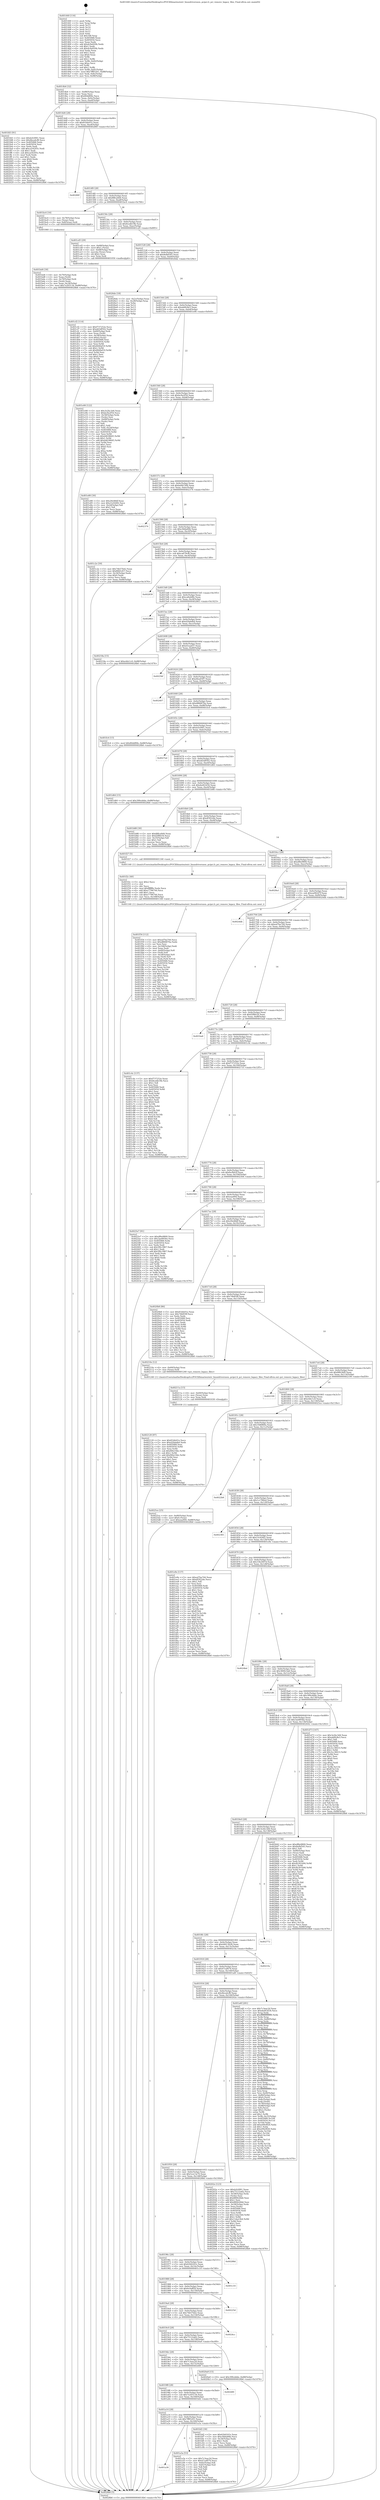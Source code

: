 digraph "0x401440" {
  label = "0x401440 (/mnt/c/Users/mathe/Desktop/tcc/POCII/binaries/extr_linuxdriversxen..pcipci.h_pci_remove_legacy_files_Final-ollvm.out::main(0))"
  labelloc = "t"
  node[shape=record]

  Entry [label="",width=0.3,height=0.3,shape=circle,fillcolor=black,style=filled]
  "0x4014b4" [label="{
     0x4014b4 [32]\l
     | [instrs]\l
     &nbsp;&nbsp;0x4014b4 \<+6\>: mov -0x88(%rbp),%eax\l
     &nbsp;&nbsp;0x4014ba \<+2\>: mov %eax,%ecx\l
     &nbsp;&nbsp;0x4014bc \<+6\>: sub $0x80ddf0fe,%ecx\l
     &nbsp;&nbsp;0x4014c2 \<+6\>: mov %eax,-0x9c(%rbp)\l
     &nbsp;&nbsp;0x4014c8 \<+6\>: mov %ecx,-0xa0(%rbp)\l
     &nbsp;&nbsp;0x4014ce \<+6\>: je 0000000000401fd3 \<main+0xb93\>\l
  }"]
  "0x401fd3" [label="{
     0x401fd3 [91]\l
     | [instrs]\l
     &nbsp;&nbsp;0x401fd3 \<+5\>: mov $0xdcfc0f41,%eax\l
     &nbsp;&nbsp;0x401fd8 \<+5\>: mov $0x4bca4cf8,%ecx\l
     &nbsp;&nbsp;0x401fdd \<+7\>: mov 0x405068,%edx\l
     &nbsp;&nbsp;0x401fe4 \<+7\>: mov 0x405054,%esi\l
     &nbsp;&nbsp;0x401feb \<+2\>: mov %edx,%edi\l
     &nbsp;&nbsp;0x401fed \<+6\>: add $0xca54205c,%edi\l
     &nbsp;&nbsp;0x401ff3 \<+3\>: sub $0x1,%edi\l
     &nbsp;&nbsp;0x401ff6 \<+6\>: sub $0xca54205c,%edi\l
     &nbsp;&nbsp;0x401ffc \<+3\>: imul %edi,%edx\l
     &nbsp;&nbsp;0x401fff \<+3\>: and $0x1,%edx\l
     &nbsp;&nbsp;0x402002 \<+3\>: cmp $0x0,%edx\l
     &nbsp;&nbsp;0x402005 \<+4\>: sete %r8b\l
     &nbsp;&nbsp;0x402009 \<+3\>: cmp $0xa,%esi\l
     &nbsp;&nbsp;0x40200c \<+4\>: setl %r9b\l
     &nbsp;&nbsp;0x402010 \<+3\>: mov %r8b,%r10b\l
     &nbsp;&nbsp;0x402013 \<+3\>: and %r9b,%r10b\l
     &nbsp;&nbsp;0x402016 \<+3\>: xor %r9b,%r8b\l
     &nbsp;&nbsp;0x402019 \<+3\>: or %r8b,%r10b\l
     &nbsp;&nbsp;0x40201c \<+4\>: test $0x1,%r10b\l
     &nbsp;&nbsp;0x402020 \<+3\>: cmovne %ecx,%eax\l
     &nbsp;&nbsp;0x402023 \<+6\>: mov %eax,-0x88(%rbp)\l
     &nbsp;&nbsp;0x402029 \<+5\>: jmp 00000000004028b6 \<main+0x1476\>\l
  }"]
  "0x4014d4" [label="{
     0x4014d4 [28]\l
     | [instrs]\l
     &nbsp;&nbsp;0x4014d4 \<+5\>: jmp 00000000004014d9 \<main+0x99\>\l
     &nbsp;&nbsp;0x4014d9 \<+6\>: mov -0x9c(%rbp),%eax\l
     &nbsp;&nbsp;0x4014df \<+5\>: sub $0x81bfe01e,%eax\l
     &nbsp;&nbsp;0x4014e4 \<+6\>: mov %eax,-0xa4(%rbp)\l
     &nbsp;&nbsp;0x4014ea \<+6\>: je 000000000040280f \<main+0x13cf\>\l
  }"]
  Exit [label="",width=0.3,height=0.3,shape=circle,fillcolor=black,style=filled,peripheries=2]
  "0x40280f" [label="{
     0x40280f\l
  }", style=dashed]
  "0x4014f0" [label="{
     0x4014f0 [28]\l
     | [instrs]\l
     &nbsp;&nbsp;0x4014f0 \<+5\>: jmp 00000000004014f5 \<main+0xb5\>\l
     &nbsp;&nbsp;0x4014f5 \<+6\>: mov -0x9c(%rbp),%eax\l
     &nbsp;&nbsp;0x4014fb \<+5\>: sub $0x88fca9d4,%eax\l
     &nbsp;&nbsp;0x401500 \<+6\>: mov %eax,-0xa8(%rbp)\l
     &nbsp;&nbsp;0x401506 \<+6\>: je 0000000000401bc4 \<main+0x784\>\l
  }"]
  "0x402129" [label="{
     0x402129 [97]\l
     | [instrs]\l
     &nbsp;&nbsp;0x402129 \<+5\>: mov $0x81bfe01e,%ecx\l
     &nbsp;&nbsp;0x40212e \<+5\>: mov $0xd2fabdb4,%edx\l
     &nbsp;&nbsp;0x402133 \<+7\>: mov 0x405068,%esi\l
     &nbsp;&nbsp;0x40213a \<+8\>: mov 0x405054,%r8d\l
     &nbsp;&nbsp;0x402142 \<+3\>: mov %esi,%r9d\l
     &nbsp;&nbsp;0x402145 \<+7\>: sub $0xf49e19dc,%r9d\l
     &nbsp;&nbsp;0x40214c \<+4\>: sub $0x1,%r9d\l
     &nbsp;&nbsp;0x402150 \<+7\>: add $0xf49e19dc,%r9d\l
     &nbsp;&nbsp;0x402157 \<+4\>: imul %r9d,%esi\l
     &nbsp;&nbsp;0x40215b \<+3\>: and $0x1,%esi\l
     &nbsp;&nbsp;0x40215e \<+3\>: cmp $0x0,%esi\l
     &nbsp;&nbsp;0x402161 \<+4\>: sete %r10b\l
     &nbsp;&nbsp;0x402165 \<+4\>: cmp $0xa,%r8d\l
     &nbsp;&nbsp;0x402169 \<+4\>: setl %r11b\l
     &nbsp;&nbsp;0x40216d \<+3\>: mov %r10b,%bl\l
     &nbsp;&nbsp;0x402170 \<+3\>: and %r11b,%bl\l
     &nbsp;&nbsp;0x402173 \<+3\>: xor %r11b,%r10b\l
     &nbsp;&nbsp;0x402176 \<+3\>: or %r10b,%bl\l
     &nbsp;&nbsp;0x402179 \<+3\>: test $0x1,%bl\l
     &nbsp;&nbsp;0x40217c \<+3\>: cmovne %edx,%ecx\l
     &nbsp;&nbsp;0x40217f \<+6\>: mov %ecx,-0x88(%rbp)\l
     &nbsp;&nbsp;0x402185 \<+5\>: jmp 00000000004028b6 \<main+0x1476\>\l
  }"]
  "0x401bc4" [label="{
     0x401bc4 [16]\l
     | [instrs]\l
     &nbsp;&nbsp;0x401bc4 \<+4\>: mov -0x78(%rbp),%rax\l
     &nbsp;&nbsp;0x401bc8 \<+3\>: mov (%rax),%rax\l
     &nbsp;&nbsp;0x401bcb \<+4\>: mov 0x8(%rax),%rdi\l
     &nbsp;&nbsp;0x401bcf \<+5\>: call 0000000000401060 \<atoi@plt\>\l
     | [calls]\l
     &nbsp;&nbsp;0x401060 \{1\} (unknown)\l
  }"]
  "0x40150c" [label="{
     0x40150c [28]\l
     | [instrs]\l
     &nbsp;&nbsp;0x40150c \<+5\>: jmp 0000000000401511 \<main+0xd1\>\l
     &nbsp;&nbsp;0x401511 \<+6\>: mov -0x9c(%rbp),%eax\l
     &nbsp;&nbsp;0x401517 \<+5\>: sub $0x8cedb19b,%eax\l
     &nbsp;&nbsp;0x40151c \<+6\>: mov %eax,-0xac(%rbp)\l
     &nbsp;&nbsp;0x401522 \<+6\>: je 0000000000401cd5 \<main+0x895\>\l
  }"]
  "0x40211a" [label="{
     0x40211a [15]\l
     | [instrs]\l
     &nbsp;&nbsp;0x40211a \<+4\>: mov -0x60(%rbp),%rax\l
     &nbsp;&nbsp;0x40211e \<+3\>: mov (%rax),%rax\l
     &nbsp;&nbsp;0x402121 \<+3\>: mov %rax,%rdi\l
     &nbsp;&nbsp;0x402124 \<+5\>: call 0000000000401030 \<free@plt\>\l
     | [calls]\l
     &nbsp;&nbsp;0x401030 \{1\} (unknown)\l
  }"]
  "0x401cd5" [label="{
     0x401cd5 [29]\l
     | [instrs]\l
     &nbsp;&nbsp;0x401cd5 \<+4\>: mov -0x68(%rbp),%rax\l
     &nbsp;&nbsp;0x401cd9 \<+6\>: movl $0x1,(%rax)\l
     &nbsp;&nbsp;0x401cdf \<+4\>: mov -0x68(%rbp),%rax\l
     &nbsp;&nbsp;0x401ce3 \<+3\>: movslq (%rax),%rax\l
     &nbsp;&nbsp;0x401ce6 \<+4\>: shl $0x2,%rax\l
     &nbsp;&nbsp;0x401cea \<+3\>: mov %rax,%rdi\l
     &nbsp;&nbsp;0x401ced \<+5\>: call 0000000000401050 \<malloc@plt\>\l
     | [calls]\l
     &nbsp;&nbsp;0x401050 \{1\} (unknown)\l
  }"]
  "0x401528" [label="{
     0x401528 [28]\l
     | [instrs]\l
     &nbsp;&nbsp;0x401528 \<+5\>: jmp 000000000040152d \<main+0xed\>\l
     &nbsp;&nbsp;0x40152d \<+6\>: mov -0x9c(%rbp),%eax\l
     &nbsp;&nbsp;0x401533 \<+5\>: sub $0x8efbf545,%eax\l
     &nbsp;&nbsp;0x401538 \<+6\>: mov %eax,-0xb0(%rbp)\l
     &nbsp;&nbsp;0x40153e \<+6\>: je 00000000004026de \<main+0x129e\>\l
  }"]
  "0x401f54" [label="{
     0x401f54 [112]\l
     | [instrs]\l
     &nbsp;&nbsp;0x401f54 \<+5\>: mov $0xed7ba744,%ecx\l
     &nbsp;&nbsp;0x401f59 \<+5\>: mov $0xd866876a,%edx\l
     &nbsp;&nbsp;0x401f5e \<+2\>: xor %esi,%esi\l
     &nbsp;&nbsp;0x401f60 \<+6\>: mov -0x168(%rbp),%edi\l
     &nbsp;&nbsp;0x401f66 \<+3\>: imul %eax,%edi\l
     &nbsp;&nbsp;0x401f69 \<+4\>: mov -0x60(%rbp),%r8\l
     &nbsp;&nbsp;0x401f6d \<+3\>: mov (%r8),%r8\l
     &nbsp;&nbsp;0x401f70 \<+4\>: mov -0x58(%rbp),%r9\l
     &nbsp;&nbsp;0x401f74 \<+3\>: movslq (%r9),%r9\l
     &nbsp;&nbsp;0x401f77 \<+4\>: mov %edi,(%r8,%r9,4)\l
     &nbsp;&nbsp;0x401f7b \<+7\>: mov 0x405068,%eax\l
     &nbsp;&nbsp;0x401f82 \<+7\>: mov 0x405054,%edi\l
     &nbsp;&nbsp;0x401f89 \<+3\>: sub $0x1,%esi\l
     &nbsp;&nbsp;0x401f8c \<+3\>: mov %eax,%r10d\l
     &nbsp;&nbsp;0x401f8f \<+3\>: add %esi,%r10d\l
     &nbsp;&nbsp;0x401f92 \<+4\>: imul %r10d,%eax\l
     &nbsp;&nbsp;0x401f96 \<+3\>: and $0x1,%eax\l
     &nbsp;&nbsp;0x401f99 \<+3\>: cmp $0x0,%eax\l
     &nbsp;&nbsp;0x401f9c \<+4\>: sete %r11b\l
     &nbsp;&nbsp;0x401fa0 \<+3\>: cmp $0xa,%edi\l
     &nbsp;&nbsp;0x401fa3 \<+3\>: setl %bl\l
     &nbsp;&nbsp;0x401fa6 \<+3\>: mov %r11b,%r14b\l
     &nbsp;&nbsp;0x401fa9 \<+3\>: and %bl,%r14b\l
     &nbsp;&nbsp;0x401fac \<+3\>: xor %bl,%r11b\l
     &nbsp;&nbsp;0x401faf \<+3\>: or %r11b,%r14b\l
     &nbsp;&nbsp;0x401fb2 \<+4\>: test $0x1,%r14b\l
     &nbsp;&nbsp;0x401fb6 \<+3\>: cmovne %edx,%ecx\l
     &nbsp;&nbsp;0x401fb9 \<+6\>: mov %ecx,-0x88(%rbp)\l
     &nbsp;&nbsp;0x401fbf \<+5\>: jmp 00000000004028b6 \<main+0x1476\>\l
  }"]
  "0x4026de" [label="{
     0x4026de [18]\l
     | [instrs]\l
     &nbsp;&nbsp;0x4026de \<+3\>: mov -0x2c(%rbp),%eax\l
     &nbsp;&nbsp;0x4026e1 \<+4\>: lea -0x28(%rbp),%rsp\l
     &nbsp;&nbsp;0x4026e5 \<+1\>: pop %rbx\l
     &nbsp;&nbsp;0x4026e6 \<+2\>: pop %r12\l
     &nbsp;&nbsp;0x4026e8 \<+2\>: pop %r13\l
     &nbsp;&nbsp;0x4026ea \<+2\>: pop %r14\l
     &nbsp;&nbsp;0x4026ec \<+2\>: pop %r15\l
     &nbsp;&nbsp;0x4026ee \<+1\>: pop %rbp\l
     &nbsp;&nbsp;0x4026ef \<+1\>: ret\l
  }"]
  "0x401544" [label="{
     0x401544 [28]\l
     | [instrs]\l
     &nbsp;&nbsp;0x401544 \<+5\>: jmp 0000000000401549 \<main+0x109\>\l
     &nbsp;&nbsp;0x401549 \<+6\>: mov -0x9c(%rbp),%eax\l
     &nbsp;&nbsp;0x40154f \<+5\>: sub $0xab6fc8e3,%eax\l
     &nbsp;&nbsp;0x401554 \<+6\>: mov %eax,-0xb4(%rbp)\l
     &nbsp;&nbsp;0x40155a \<+6\>: je 0000000000401e06 \<main+0x9c6\>\l
  }"]
  "0x401f2c" [label="{
     0x401f2c [40]\l
     | [instrs]\l
     &nbsp;&nbsp;0x401f2c \<+5\>: mov $0x2,%ecx\l
     &nbsp;&nbsp;0x401f31 \<+1\>: cltd\l
     &nbsp;&nbsp;0x401f32 \<+2\>: idiv %ecx\l
     &nbsp;&nbsp;0x401f34 \<+6\>: imul $0xfffffffe,%edx,%ecx\l
     &nbsp;&nbsp;0x401f3a \<+6\>: add $0xe7796744,%ecx\l
     &nbsp;&nbsp;0x401f40 \<+3\>: add $0x1,%ecx\l
     &nbsp;&nbsp;0x401f43 \<+6\>: sub $0xe7796744,%ecx\l
     &nbsp;&nbsp;0x401f49 \<+6\>: mov %ecx,-0x168(%rbp)\l
     &nbsp;&nbsp;0x401f4f \<+5\>: call 0000000000401160 \<next_i\>\l
     | [calls]\l
     &nbsp;&nbsp;0x401160 \{1\} (/mnt/c/Users/mathe/Desktop/tcc/POCII/binaries/extr_linuxdriversxen..pcipci.h_pci_remove_legacy_files_Final-ollvm.out::next_i)\l
  }"]
  "0x401e06" [label="{
     0x401e06 [122]\l
     | [instrs]\l
     &nbsp;&nbsp;0x401e06 \<+5\>: mov $0x3e2bc3d4,%eax\l
     &nbsp;&nbsp;0x401e0b \<+5\>: mov $0xbc9a2f54,%ecx\l
     &nbsp;&nbsp;0x401e10 \<+4\>: mov -0x58(%rbp),%rdx\l
     &nbsp;&nbsp;0x401e14 \<+2\>: mov (%rdx),%esi\l
     &nbsp;&nbsp;0x401e16 \<+4\>: mov -0x68(%rbp),%rdx\l
     &nbsp;&nbsp;0x401e1a \<+2\>: cmp (%rdx),%esi\l
     &nbsp;&nbsp;0x401e1c \<+4\>: setl %dil\l
     &nbsp;&nbsp;0x401e20 \<+4\>: and $0x1,%dil\l
     &nbsp;&nbsp;0x401e24 \<+4\>: mov %dil,-0x2d(%rbp)\l
     &nbsp;&nbsp;0x401e28 \<+7\>: mov 0x405068,%esi\l
     &nbsp;&nbsp;0x401e2f \<+8\>: mov 0x405054,%r8d\l
     &nbsp;&nbsp;0x401e37 \<+3\>: mov %esi,%r9d\l
     &nbsp;&nbsp;0x401e3a \<+7\>: sub $0xb4638645,%r9d\l
     &nbsp;&nbsp;0x401e41 \<+4\>: sub $0x1,%r9d\l
     &nbsp;&nbsp;0x401e45 \<+7\>: add $0xb4638645,%r9d\l
     &nbsp;&nbsp;0x401e4c \<+4\>: imul %r9d,%esi\l
     &nbsp;&nbsp;0x401e50 \<+3\>: and $0x1,%esi\l
     &nbsp;&nbsp;0x401e53 \<+3\>: cmp $0x0,%esi\l
     &nbsp;&nbsp;0x401e56 \<+4\>: sete %dil\l
     &nbsp;&nbsp;0x401e5a \<+4\>: cmp $0xa,%r8d\l
     &nbsp;&nbsp;0x401e5e \<+4\>: setl %r10b\l
     &nbsp;&nbsp;0x401e62 \<+3\>: mov %dil,%r11b\l
     &nbsp;&nbsp;0x401e65 \<+3\>: and %r10b,%r11b\l
     &nbsp;&nbsp;0x401e68 \<+3\>: xor %r10b,%dil\l
     &nbsp;&nbsp;0x401e6b \<+3\>: or %dil,%r11b\l
     &nbsp;&nbsp;0x401e6e \<+4\>: test $0x1,%r11b\l
     &nbsp;&nbsp;0x401e72 \<+3\>: cmovne %ecx,%eax\l
     &nbsp;&nbsp;0x401e75 \<+6\>: mov %eax,-0x88(%rbp)\l
     &nbsp;&nbsp;0x401e7b \<+5\>: jmp 00000000004028b6 \<main+0x1476\>\l
  }"]
  "0x401560" [label="{
     0x401560 [28]\l
     | [instrs]\l
     &nbsp;&nbsp;0x401560 \<+5\>: jmp 0000000000401565 \<main+0x125\>\l
     &nbsp;&nbsp;0x401565 \<+6\>: mov -0x9c(%rbp),%eax\l
     &nbsp;&nbsp;0x40156b \<+5\>: sub $0xbc9a2f54,%eax\l
     &nbsp;&nbsp;0x401570 \<+6\>: mov %eax,-0xb8(%rbp)\l
     &nbsp;&nbsp;0x401576 \<+6\>: je 0000000000401e80 \<main+0xa40\>\l
  }"]
  "0x401cf2" [label="{
     0x401cf2 [114]\l
     | [instrs]\l
     &nbsp;&nbsp;0x401cf2 \<+5\>: mov $0xf737252e,%ecx\l
     &nbsp;&nbsp;0x401cf7 \<+5\>: mov $0xdd3df502,%edx\l
     &nbsp;&nbsp;0x401cfc \<+4\>: mov -0x60(%rbp),%rdi\l
     &nbsp;&nbsp;0x401d00 \<+3\>: mov %rax,(%rdi)\l
     &nbsp;&nbsp;0x401d03 \<+4\>: mov -0x58(%rbp),%rax\l
     &nbsp;&nbsp;0x401d07 \<+6\>: movl $0x0,(%rax)\l
     &nbsp;&nbsp;0x401d0d \<+7\>: mov 0x405068,%esi\l
     &nbsp;&nbsp;0x401d14 \<+8\>: mov 0x405054,%r8d\l
     &nbsp;&nbsp;0x401d1c \<+3\>: mov %esi,%r9d\l
     &nbsp;&nbsp;0x401d1f \<+7\>: add $0x844faf19,%r9d\l
     &nbsp;&nbsp;0x401d26 \<+4\>: sub $0x1,%r9d\l
     &nbsp;&nbsp;0x401d2a \<+7\>: sub $0x844faf19,%r9d\l
     &nbsp;&nbsp;0x401d31 \<+4\>: imul %r9d,%esi\l
     &nbsp;&nbsp;0x401d35 \<+3\>: and $0x1,%esi\l
     &nbsp;&nbsp;0x401d38 \<+3\>: cmp $0x0,%esi\l
     &nbsp;&nbsp;0x401d3b \<+4\>: sete %r10b\l
     &nbsp;&nbsp;0x401d3f \<+4\>: cmp $0xa,%r8d\l
     &nbsp;&nbsp;0x401d43 \<+4\>: setl %r11b\l
     &nbsp;&nbsp;0x401d47 \<+3\>: mov %r10b,%bl\l
     &nbsp;&nbsp;0x401d4a \<+3\>: and %r11b,%bl\l
     &nbsp;&nbsp;0x401d4d \<+3\>: xor %r11b,%r10b\l
     &nbsp;&nbsp;0x401d50 \<+3\>: or %r10b,%bl\l
     &nbsp;&nbsp;0x401d53 \<+3\>: test $0x1,%bl\l
     &nbsp;&nbsp;0x401d56 \<+3\>: cmovne %edx,%ecx\l
     &nbsp;&nbsp;0x401d59 \<+6\>: mov %ecx,-0x88(%rbp)\l
     &nbsp;&nbsp;0x401d5f \<+5\>: jmp 00000000004028b6 \<main+0x1476\>\l
  }"]
  "0x401e80" [label="{
     0x401e80 [30]\l
     | [instrs]\l
     &nbsp;&nbsp;0x401e80 \<+5\>: mov $0x29e48df,%eax\l
     &nbsp;&nbsp;0x401e85 \<+5\>: mov $0x23c926f2,%ecx\l
     &nbsp;&nbsp;0x401e8a \<+3\>: mov -0x2d(%rbp),%dl\l
     &nbsp;&nbsp;0x401e8d \<+3\>: test $0x1,%dl\l
     &nbsp;&nbsp;0x401e90 \<+3\>: cmovne %ecx,%eax\l
     &nbsp;&nbsp;0x401e93 \<+6\>: mov %eax,-0x88(%rbp)\l
     &nbsp;&nbsp;0x401e99 \<+5\>: jmp 00000000004028b6 \<main+0x1476\>\l
  }"]
  "0x40157c" [label="{
     0x40157c [28]\l
     | [instrs]\l
     &nbsp;&nbsp;0x40157c \<+5\>: jmp 0000000000401581 \<main+0x141\>\l
     &nbsp;&nbsp;0x401581 \<+6\>: mov -0x9c(%rbp),%eax\l
     &nbsp;&nbsp;0x401587 \<+5\>: sub $0xbd4b7df4,%eax\l
     &nbsp;&nbsp;0x40158c \<+6\>: mov %eax,-0xbc(%rbp)\l
     &nbsp;&nbsp;0x401592 \<+6\>: je 0000000000402374 \<main+0xf34\>\l
  }"]
  "0x401bd4" [label="{
     0x401bd4 [30]\l
     | [instrs]\l
     &nbsp;&nbsp;0x401bd4 \<+4\>: mov -0x70(%rbp),%rdi\l
     &nbsp;&nbsp;0x401bd8 \<+2\>: mov %eax,(%rdi)\l
     &nbsp;&nbsp;0x401bda \<+4\>: mov -0x70(%rbp),%rdi\l
     &nbsp;&nbsp;0x401bde \<+2\>: mov (%rdi),%eax\l
     &nbsp;&nbsp;0x401be0 \<+3\>: mov %eax,-0x34(%rbp)\l
     &nbsp;&nbsp;0x401be3 \<+10\>: movl $0x7e205134,-0x88(%rbp)\l
     &nbsp;&nbsp;0x401bed \<+5\>: jmp 00000000004028b6 \<main+0x1476\>\l
  }"]
  "0x402374" [label="{
     0x402374\l
  }", style=dashed]
  "0x401598" [label="{
     0x401598 [28]\l
     | [instrs]\l
     &nbsp;&nbsp;0x401598 \<+5\>: jmp 000000000040159d \<main+0x15d\>\l
     &nbsp;&nbsp;0x40159d \<+6\>: mov -0x9c(%rbp),%eax\l
     &nbsp;&nbsp;0x4015a3 \<+5\>: sub $0xc9dda84b,%eax\l
     &nbsp;&nbsp;0x4015a8 \<+6\>: mov %eax,-0xc0(%rbp)\l
     &nbsp;&nbsp;0x4015ae \<+6\>: je 0000000000401c2e \<main+0x7ee\>\l
  }"]
  "0x401440" [label="{
     0x401440 [116]\l
     | [instrs]\l
     &nbsp;&nbsp;0x401440 \<+1\>: push %rbp\l
     &nbsp;&nbsp;0x401441 \<+3\>: mov %rsp,%rbp\l
     &nbsp;&nbsp;0x401444 \<+2\>: push %r15\l
     &nbsp;&nbsp;0x401446 \<+2\>: push %r14\l
     &nbsp;&nbsp;0x401448 \<+2\>: push %r13\l
     &nbsp;&nbsp;0x40144a \<+2\>: push %r12\l
     &nbsp;&nbsp;0x40144c \<+1\>: push %rbx\l
     &nbsp;&nbsp;0x40144d \<+7\>: sub $0x168,%rsp\l
     &nbsp;&nbsp;0x401454 \<+7\>: mov 0x405068,%eax\l
     &nbsp;&nbsp;0x40145b \<+7\>: mov 0x405054,%ecx\l
     &nbsp;&nbsp;0x401462 \<+2\>: mov %eax,%edx\l
     &nbsp;&nbsp;0x401464 \<+6\>: add $0xdc9a920b,%edx\l
     &nbsp;&nbsp;0x40146a \<+3\>: sub $0x1,%edx\l
     &nbsp;&nbsp;0x40146d \<+6\>: sub $0xdc9a920b,%edx\l
     &nbsp;&nbsp;0x401473 \<+3\>: imul %edx,%eax\l
     &nbsp;&nbsp;0x401476 \<+3\>: and $0x1,%eax\l
     &nbsp;&nbsp;0x401479 \<+3\>: cmp $0x0,%eax\l
     &nbsp;&nbsp;0x40147c \<+4\>: sete %r8b\l
     &nbsp;&nbsp;0x401480 \<+4\>: and $0x1,%r8b\l
     &nbsp;&nbsp;0x401484 \<+7\>: mov %r8b,-0x82(%rbp)\l
     &nbsp;&nbsp;0x40148b \<+3\>: cmp $0xa,%ecx\l
     &nbsp;&nbsp;0x40148e \<+4\>: setl %r8b\l
     &nbsp;&nbsp;0x401492 \<+4\>: and $0x1,%r8b\l
     &nbsp;&nbsp;0x401496 \<+7\>: mov %r8b,-0x81(%rbp)\l
     &nbsp;&nbsp;0x40149d \<+10\>: movl $0x7ff85201,-0x88(%rbp)\l
     &nbsp;&nbsp;0x4014a7 \<+6\>: mov %edi,-0x8c(%rbp)\l
     &nbsp;&nbsp;0x4014ad \<+7\>: mov %rsi,-0x98(%rbp)\l
  }"]
  "0x401c2e" [label="{
     0x401c2e [30]\l
     | [instrs]\l
     &nbsp;&nbsp;0x401c2e \<+5\>: mov $0x74b57b42,%eax\l
     &nbsp;&nbsp;0x401c33 \<+5\>: mov $0xf6fd1d57,%ecx\l
     &nbsp;&nbsp;0x401c38 \<+3\>: mov -0x34(%rbp),%edx\l
     &nbsp;&nbsp;0x401c3b \<+3\>: cmp $0x0,%edx\l
     &nbsp;&nbsp;0x401c3e \<+3\>: cmove %ecx,%eax\l
     &nbsp;&nbsp;0x401c41 \<+6\>: mov %eax,-0x88(%rbp)\l
     &nbsp;&nbsp;0x401c47 \<+5\>: jmp 00000000004028b6 \<main+0x1476\>\l
  }"]
  "0x4015b4" [label="{
     0x4015b4 [28]\l
     | [instrs]\l
     &nbsp;&nbsp;0x4015b4 \<+5\>: jmp 00000000004015b9 \<main+0x179\>\l
     &nbsp;&nbsp;0x4015b9 \<+6\>: mov -0x9c(%rbp),%eax\l
     &nbsp;&nbsp;0x4015bf \<+5\>: sub $0xca679cf6,%eax\l
     &nbsp;&nbsp;0x4015c4 \<+6\>: mov %eax,-0xc4(%rbp)\l
     &nbsp;&nbsp;0x4015ca \<+6\>: je 0000000000402839 \<main+0x13f9\>\l
  }"]
  "0x4028b6" [label="{
     0x4028b6 [5]\l
     | [instrs]\l
     &nbsp;&nbsp;0x4028b6 \<+5\>: jmp 00000000004014b4 \<main+0x74\>\l
  }"]
  "0x402839" [label="{
     0x402839\l
  }", style=dashed]
  "0x4015d0" [label="{
     0x4015d0 [28]\l
     | [instrs]\l
     &nbsp;&nbsp;0x4015d0 \<+5\>: jmp 00000000004015d5 \<main+0x195\>\l
     &nbsp;&nbsp;0x4015d5 \<+6\>: mov -0x9c(%rbp),%eax\l
     &nbsp;&nbsp;0x4015db \<+5\>: sub $0xca6eb8fe,%eax\l
     &nbsp;&nbsp;0x4015e0 \<+6\>: mov %eax,-0xc8(%rbp)\l
     &nbsp;&nbsp;0x4015e6 \<+6\>: je 0000000000402863 \<main+0x1423\>\l
  }"]
  "0x401a30" [label="{
     0x401a30\l
  }", style=dashed]
  "0x402863" [label="{
     0x402863\l
  }", style=dashed]
  "0x4015ec" [label="{
     0x4015ec [28]\l
     | [instrs]\l
     &nbsp;&nbsp;0x4015ec \<+5\>: jmp 00000000004015f1 \<main+0x1b1\>\l
     &nbsp;&nbsp;0x4015f1 \<+6\>: mov -0x9c(%rbp),%eax\l
     &nbsp;&nbsp;0x4015f7 \<+5\>: sub $0xd2fabdb4,%eax\l
     &nbsp;&nbsp;0x4015fc \<+6\>: mov %eax,-0xcc(%rbp)\l
     &nbsp;&nbsp;0x401602 \<+6\>: je 000000000040218a \<main+0xd4a\>\l
  }"]
  "0x401a3a" [label="{
     0x401a3a [53]\l
     | [instrs]\l
     &nbsp;&nbsp;0x401a3a \<+5\>: mov $0x7c3eac2d,%eax\l
     &nbsp;&nbsp;0x401a3f \<+5\>: mov $0x47caf074,%ecx\l
     &nbsp;&nbsp;0x401a44 \<+6\>: mov -0x82(%rbp),%dl\l
     &nbsp;&nbsp;0x401a4a \<+7\>: mov -0x81(%rbp),%sil\l
     &nbsp;&nbsp;0x401a51 \<+3\>: mov %dl,%dil\l
     &nbsp;&nbsp;0x401a54 \<+3\>: and %sil,%dil\l
     &nbsp;&nbsp;0x401a57 \<+3\>: xor %sil,%dl\l
     &nbsp;&nbsp;0x401a5a \<+3\>: or %dl,%dil\l
     &nbsp;&nbsp;0x401a5d \<+4\>: test $0x1,%dil\l
     &nbsp;&nbsp;0x401a61 \<+3\>: cmovne %ecx,%eax\l
     &nbsp;&nbsp;0x401a64 \<+6\>: mov %eax,-0x88(%rbp)\l
     &nbsp;&nbsp;0x401a6a \<+5\>: jmp 00000000004028b6 \<main+0x1476\>\l
  }"]
  "0x40218a" [label="{
     0x40218a [15]\l
     | [instrs]\l
     &nbsp;&nbsp;0x40218a \<+10\>: movl $0xe4dc1c0,-0x88(%rbp)\l
     &nbsp;&nbsp;0x402194 \<+5\>: jmp 00000000004028b6 \<main+0x1476\>\l
  }"]
  "0x401608" [label="{
     0x401608 [28]\l
     | [instrs]\l
     &nbsp;&nbsp;0x401608 \<+5\>: jmp 000000000040160d \<main+0x1cd\>\l
     &nbsp;&nbsp;0x40160d \<+6\>: mov -0x9c(%rbp),%eax\l
     &nbsp;&nbsp;0x401613 \<+5\>: sub $0xd3caaf37,%eax\l
     &nbsp;&nbsp;0x401618 \<+6\>: mov %eax,-0xd0(%rbp)\l
     &nbsp;&nbsp;0x40161e \<+6\>: je 00000000004025bf \<main+0x117f\>\l
  }"]
  "0x401a14" [label="{
     0x401a14 [28]\l
     | [instrs]\l
     &nbsp;&nbsp;0x401a14 \<+5\>: jmp 0000000000401a19 \<main+0x5d9\>\l
     &nbsp;&nbsp;0x401a19 \<+6\>: mov -0x9c(%rbp),%eax\l
     &nbsp;&nbsp;0x401a1f \<+5\>: sub $0x7ff85201,%eax\l
     &nbsp;&nbsp;0x401a24 \<+6\>: mov %eax,-0x164(%rbp)\l
     &nbsp;&nbsp;0x401a2a \<+6\>: je 0000000000401a3a \<main+0x5fa\>\l
  }"]
  "0x4025bf" [label="{
     0x4025bf\l
  }", style=dashed]
  "0x401624" [label="{
     0x401624 [28]\l
     | [instrs]\l
     &nbsp;&nbsp;0x401624 \<+5\>: jmp 0000000000401629 \<main+0x1e9\>\l
     &nbsp;&nbsp;0x401629 \<+6\>: mov -0x9c(%rbp),%eax\l
     &nbsp;&nbsp;0x40162f \<+5\>: sub $0xd4ea93f7,%eax\l
     &nbsp;&nbsp;0x401634 \<+6\>: mov %eax,-0xd4(%rbp)\l
     &nbsp;&nbsp;0x40163a \<+6\>: je 0000000000402407 \<main+0xfc7\>\l
  }"]
  "0x401bf2" [label="{
     0x401bf2 [30]\l
     | [instrs]\l
     &nbsp;&nbsp;0x401bf2 \<+5\>: mov $0x62b0243c,%eax\l
     &nbsp;&nbsp;0x401bf7 \<+5\>: mov $0xc9dda84b,%ecx\l
     &nbsp;&nbsp;0x401bfc \<+3\>: mov -0x34(%rbp),%edx\l
     &nbsp;&nbsp;0x401bff \<+3\>: cmp $0x1,%edx\l
     &nbsp;&nbsp;0x401c02 \<+3\>: cmovl %ecx,%eax\l
     &nbsp;&nbsp;0x401c05 \<+6\>: mov %eax,-0x88(%rbp)\l
     &nbsp;&nbsp;0x401c0b \<+5\>: jmp 00000000004028b6 \<main+0x1476\>\l
  }"]
  "0x402407" [label="{
     0x402407\l
  }", style=dashed]
  "0x401640" [label="{
     0x401640 [28]\l
     | [instrs]\l
     &nbsp;&nbsp;0x401640 \<+5\>: jmp 0000000000401645 \<main+0x205\>\l
     &nbsp;&nbsp;0x401645 \<+6\>: mov -0x9c(%rbp),%eax\l
     &nbsp;&nbsp;0x40164b \<+5\>: sub $0xd866876a,%eax\l
     &nbsp;&nbsp;0x401650 \<+6\>: mov %eax,-0xd8(%rbp)\l
     &nbsp;&nbsp;0x401656 \<+6\>: je 0000000000401fc4 \<main+0xb84\>\l
  }"]
  "0x4019f8" [label="{
     0x4019f8 [28]\l
     | [instrs]\l
     &nbsp;&nbsp;0x4019f8 \<+5\>: jmp 00000000004019fd \<main+0x5bd\>\l
     &nbsp;&nbsp;0x4019fd \<+6\>: mov -0x9c(%rbp),%eax\l
     &nbsp;&nbsp;0x401a03 \<+5\>: sub $0x7e205134,%eax\l
     &nbsp;&nbsp;0x401a08 \<+6\>: mov %eax,-0x160(%rbp)\l
     &nbsp;&nbsp;0x401a0e \<+6\>: je 0000000000401bf2 \<main+0x7b2\>\l
  }"]
  "0x401fc4" [label="{
     0x401fc4 [15]\l
     | [instrs]\l
     &nbsp;&nbsp;0x401fc4 \<+10\>: movl $0x80ddf0fe,-0x88(%rbp)\l
     &nbsp;&nbsp;0x401fce \<+5\>: jmp 00000000004028b6 \<main+0x1476\>\l
  }"]
  "0x40165c" [label="{
     0x40165c [28]\l
     | [instrs]\l
     &nbsp;&nbsp;0x40165c \<+5\>: jmp 0000000000401661 \<main+0x221\>\l
     &nbsp;&nbsp;0x401661 \<+6\>: mov -0x9c(%rbp),%eax\l
     &nbsp;&nbsp;0x401667 \<+5\>: sub $0xdcfc0f41,%eax\l
     &nbsp;&nbsp;0x40166c \<+6\>: mov %eax,-0xdc(%rbp)\l
     &nbsp;&nbsp;0x401672 \<+6\>: je 00000000004027ed \<main+0x13ad\>\l
  }"]
  "0x4026f0" [label="{
     0x4026f0\l
  }", style=dashed]
  "0x4027ed" [label="{
     0x4027ed\l
  }", style=dashed]
  "0x401678" [label="{
     0x401678 [28]\l
     | [instrs]\l
     &nbsp;&nbsp;0x401678 \<+5\>: jmp 000000000040167d \<main+0x23d\>\l
     &nbsp;&nbsp;0x40167d \<+6\>: mov -0x9c(%rbp),%eax\l
     &nbsp;&nbsp;0x401683 \<+5\>: sub $0xdd3df502,%eax\l
     &nbsp;&nbsp;0x401688 \<+6\>: mov %eax,-0xe0(%rbp)\l
     &nbsp;&nbsp;0x40168e \<+6\>: je 0000000000401d64 \<main+0x924\>\l
  }"]
  "0x4019dc" [label="{
     0x4019dc [28]\l
     | [instrs]\l
     &nbsp;&nbsp;0x4019dc \<+5\>: jmp 00000000004019e1 \<main+0x5a1\>\l
     &nbsp;&nbsp;0x4019e1 \<+6\>: mov -0x9c(%rbp),%eax\l
     &nbsp;&nbsp;0x4019e7 \<+5\>: sub $0x7c3eac2d,%eax\l
     &nbsp;&nbsp;0x4019ec \<+6\>: mov %eax,-0x15c(%rbp)\l
     &nbsp;&nbsp;0x4019f2 \<+6\>: je 00000000004026f0 \<main+0x12b0\>\l
  }"]
  "0x401d64" [label="{
     0x401d64 [15]\l
     | [instrs]\l
     &nbsp;&nbsp;0x401d64 \<+10\>: movl $0x399cddde,-0x88(%rbp)\l
     &nbsp;&nbsp;0x401d6e \<+5\>: jmp 00000000004028b6 \<main+0x1476\>\l
  }"]
  "0x401694" [label="{
     0x401694 [28]\l
     | [instrs]\l
     &nbsp;&nbsp;0x401694 \<+5\>: jmp 0000000000401699 \<main+0x259\>\l
     &nbsp;&nbsp;0x401699 \<+6\>: mov -0x9c(%rbp),%eax\l
     &nbsp;&nbsp;0x40169f \<+5\>: sub $0xded43d34,%eax\l
     &nbsp;&nbsp;0x4016a4 \<+6\>: mov %eax,-0xe4(%rbp)\l
     &nbsp;&nbsp;0x4016aa \<+6\>: je 0000000000401b88 \<main+0x748\>\l
  }"]
  "0x4020a9" [label="{
     0x4020a9 [15]\l
     | [instrs]\l
     &nbsp;&nbsp;0x4020a9 \<+10\>: movl $0x399cddde,-0x88(%rbp)\l
     &nbsp;&nbsp;0x4020b3 \<+5\>: jmp 00000000004028b6 \<main+0x1476\>\l
  }"]
  "0x401b88" [label="{
     0x401b88 [30]\l
     | [instrs]\l
     &nbsp;&nbsp;0x401b88 \<+5\>: mov $0x88fca9d4,%eax\l
     &nbsp;&nbsp;0x401b8d \<+5\>: mov $0xf2f8fe54,%ecx\l
     &nbsp;&nbsp;0x401b92 \<+3\>: mov -0x35(%rbp),%dl\l
     &nbsp;&nbsp;0x401b95 \<+3\>: test $0x1,%dl\l
     &nbsp;&nbsp;0x401b98 \<+3\>: cmovne %ecx,%eax\l
     &nbsp;&nbsp;0x401b9b \<+6\>: mov %eax,-0x88(%rbp)\l
     &nbsp;&nbsp;0x401ba1 \<+5\>: jmp 00000000004028b6 \<main+0x1476\>\l
  }"]
  "0x4016b0" [label="{
     0x4016b0 [28]\l
     | [instrs]\l
     &nbsp;&nbsp;0x4016b0 \<+5\>: jmp 00000000004016b5 \<main+0x275\>\l
     &nbsp;&nbsp;0x4016b5 \<+6\>: mov -0x9c(%rbp),%eax\l
     &nbsp;&nbsp;0x4016bb \<+5\>: sub $0xdf3f22de,%eax\l
     &nbsp;&nbsp;0x4016c0 \<+6\>: mov %eax,-0xe8(%rbp)\l
     &nbsp;&nbsp;0x4016c6 \<+6\>: je 0000000000401f27 \<main+0xae7\>\l
  }"]
  "0x4019c0" [label="{
     0x4019c0 [28]\l
     | [instrs]\l
     &nbsp;&nbsp;0x4019c0 \<+5\>: jmp 00000000004019c5 \<main+0x585\>\l
     &nbsp;&nbsp;0x4019c5 \<+6\>: mov -0x9c(%rbp),%eax\l
     &nbsp;&nbsp;0x4019cb \<+5\>: sub $0x75122a62,%eax\l
     &nbsp;&nbsp;0x4019d0 \<+6\>: mov %eax,-0x158(%rbp)\l
     &nbsp;&nbsp;0x4019d6 \<+6\>: je 00000000004020a9 \<main+0xc69\>\l
  }"]
  "0x401f27" [label="{
     0x401f27 [5]\l
     | [instrs]\l
     &nbsp;&nbsp;0x401f27 \<+5\>: call 0000000000401160 \<next_i\>\l
     | [calls]\l
     &nbsp;&nbsp;0x401160 \{1\} (/mnt/c/Users/mathe/Desktop/tcc/POCII/binaries/extr_linuxdriversxen..pcipci.h_pci_remove_legacy_files_Final-ollvm.out::next_i)\l
  }"]
  "0x4016cc" [label="{
     0x4016cc [28]\l
     | [instrs]\l
     &nbsp;&nbsp;0x4016cc \<+5\>: jmp 00000000004016d1 \<main+0x291\>\l
     &nbsp;&nbsp;0x4016d1 \<+6\>: mov -0x9c(%rbp),%eax\l
     &nbsp;&nbsp;0x4016d7 \<+5\>: sub $0xdf6e9800,%eax\l
     &nbsp;&nbsp;0x4016dc \<+6\>: mov %eax,-0xec(%rbp)\l
     &nbsp;&nbsp;0x4016e2 \<+6\>: je 00000000004028a1 \<main+0x1461\>\l
  }"]
  "0x4024cc" [label="{
     0x4024cc\l
  }", style=dashed]
  "0x4028a1" [label="{
     0x4028a1\l
  }", style=dashed]
  "0x4016e8" [label="{
     0x4016e8 [28]\l
     | [instrs]\l
     &nbsp;&nbsp;0x4016e8 \<+5\>: jmp 00000000004016ed \<main+0x2ad\>\l
     &nbsp;&nbsp;0x4016ed \<+6\>: mov -0x9c(%rbp),%eax\l
     &nbsp;&nbsp;0x4016f3 \<+5\>: sub $0xea08247f,%eax\l
     &nbsp;&nbsp;0x4016f8 \<+6\>: mov %eax,-0xf0(%rbp)\l
     &nbsp;&nbsp;0x4016fe \<+6\>: je 00000000004024db \<main+0x109b\>\l
  }"]
  "0x4019a4" [label="{
     0x4019a4 [28]\l
     | [instrs]\l
     &nbsp;&nbsp;0x4019a4 \<+5\>: jmp 00000000004019a9 \<main+0x569\>\l
     &nbsp;&nbsp;0x4019a9 \<+6\>: mov -0x9c(%rbp),%eax\l
     &nbsp;&nbsp;0x4019af \<+5\>: sub $0x74b57b42,%eax\l
     &nbsp;&nbsp;0x4019b4 \<+6\>: mov %eax,-0x154(%rbp)\l
     &nbsp;&nbsp;0x4019ba \<+6\>: je 00000000004024cc \<main+0x108c\>\l
  }"]
  "0x4024db" [label="{
     0x4024db\l
  }", style=dashed]
  "0x401704" [label="{
     0x401704 [28]\l
     | [instrs]\l
     &nbsp;&nbsp;0x401704 \<+5\>: jmp 0000000000401709 \<main+0x2c9\>\l
     &nbsp;&nbsp;0x401709 \<+6\>: mov -0x9c(%rbp),%eax\l
     &nbsp;&nbsp;0x40170f \<+5\>: sub $0xed7ba744,%eax\l
     &nbsp;&nbsp;0x401714 \<+6\>: mov %eax,-0xf4(%rbp)\l
     &nbsp;&nbsp;0x40171a \<+6\>: je 0000000000402797 \<main+0x1357\>\l
  }"]
  "0x40225d" [label="{
     0x40225d\l
  }", style=dashed]
  "0x402797" [label="{
     0x402797\l
  }", style=dashed]
  "0x401720" [label="{
     0x401720 [28]\l
     | [instrs]\l
     &nbsp;&nbsp;0x401720 \<+5\>: jmp 0000000000401725 \<main+0x2e5\>\l
     &nbsp;&nbsp;0x401725 \<+6\>: mov -0x9c(%rbp),%eax\l
     &nbsp;&nbsp;0x40172b \<+5\>: sub $0xf2f8fe54,%eax\l
     &nbsp;&nbsp;0x401730 \<+6\>: mov %eax,-0xf8(%rbp)\l
     &nbsp;&nbsp;0x401736 \<+6\>: je 0000000000401ba6 \<main+0x766\>\l
  }"]
  "0x401988" [label="{
     0x401988 [28]\l
     | [instrs]\l
     &nbsp;&nbsp;0x401988 \<+5\>: jmp 000000000040198d \<main+0x54d\>\l
     &nbsp;&nbsp;0x40198d \<+6\>: mov -0x9c(%rbp),%eax\l
     &nbsp;&nbsp;0x401993 \<+5\>: sub $0x6c0aff54,%eax\l
     &nbsp;&nbsp;0x401998 \<+6\>: mov %eax,-0x150(%rbp)\l
     &nbsp;&nbsp;0x40199e \<+6\>: je 000000000040225d \<main+0xe1d\>\l
  }"]
  "0x401ba6" [label="{
     0x401ba6\l
  }", style=dashed]
  "0x40173c" [label="{
     0x40173c [28]\l
     | [instrs]\l
     &nbsp;&nbsp;0x40173c \<+5\>: jmp 0000000000401741 \<main+0x301\>\l
     &nbsp;&nbsp;0x401741 \<+6\>: mov -0x9c(%rbp),%eax\l
     &nbsp;&nbsp;0x401747 \<+5\>: sub $0xf6fd1d57,%eax\l
     &nbsp;&nbsp;0x40174c \<+6\>: mov %eax,-0xfc(%rbp)\l
     &nbsp;&nbsp;0x401752 \<+6\>: je 0000000000401c4c \<main+0x80c\>\l
  }"]
  "0x401c10" [label="{
     0x401c10\l
  }", style=dashed]
  "0x401c4c" [label="{
     0x401c4c [137]\l
     | [instrs]\l
     &nbsp;&nbsp;0x401c4c \<+5\>: mov $0xf737252e,%eax\l
     &nbsp;&nbsp;0x401c51 \<+5\>: mov $0x8cedb19b,%ecx\l
     &nbsp;&nbsp;0x401c56 \<+2\>: mov $0x1,%dl\l
     &nbsp;&nbsp;0x401c58 \<+2\>: xor %esi,%esi\l
     &nbsp;&nbsp;0x401c5a \<+7\>: mov 0x405068,%edi\l
     &nbsp;&nbsp;0x401c61 \<+8\>: mov 0x405054,%r8d\l
     &nbsp;&nbsp;0x401c69 \<+3\>: sub $0x1,%esi\l
     &nbsp;&nbsp;0x401c6c \<+3\>: mov %edi,%r9d\l
     &nbsp;&nbsp;0x401c6f \<+3\>: add %esi,%r9d\l
     &nbsp;&nbsp;0x401c72 \<+4\>: imul %r9d,%edi\l
     &nbsp;&nbsp;0x401c76 \<+3\>: and $0x1,%edi\l
     &nbsp;&nbsp;0x401c79 \<+3\>: cmp $0x0,%edi\l
     &nbsp;&nbsp;0x401c7c \<+4\>: sete %r10b\l
     &nbsp;&nbsp;0x401c80 \<+4\>: cmp $0xa,%r8d\l
     &nbsp;&nbsp;0x401c84 \<+4\>: setl %r11b\l
     &nbsp;&nbsp;0x401c88 \<+3\>: mov %r10b,%bl\l
     &nbsp;&nbsp;0x401c8b \<+3\>: xor $0xff,%bl\l
     &nbsp;&nbsp;0x401c8e \<+3\>: mov %r11b,%r14b\l
     &nbsp;&nbsp;0x401c91 \<+4\>: xor $0xff,%r14b\l
     &nbsp;&nbsp;0x401c95 \<+3\>: xor $0x0,%dl\l
     &nbsp;&nbsp;0x401c98 \<+3\>: mov %bl,%r15b\l
     &nbsp;&nbsp;0x401c9b \<+4\>: and $0x0,%r15b\l
     &nbsp;&nbsp;0x401c9f \<+3\>: and %dl,%r10b\l
     &nbsp;&nbsp;0x401ca2 \<+3\>: mov %r14b,%r12b\l
     &nbsp;&nbsp;0x401ca5 \<+4\>: and $0x0,%r12b\l
     &nbsp;&nbsp;0x401ca9 \<+3\>: and %dl,%r11b\l
     &nbsp;&nbsp;0x401cac \<+3\>: or %r10b,%r15b\l
     &nbsp;&nbsp;0x401caf \<+3\>: or %r11b,%r12b\l
     &nbsp;&nbsp;0x401cb2 \<+3\>: xor %r12b,%r15b\l
     &nbsp;&nbsp;0x401cb5 \<+3\>: or %r14b,%bl\l
     &nbsp;&nbsp;0x401cb8 \<+3\>: xor $0xff,%bl\l
     &nbsp;&nbsp;0x401cbb \<+3\>: or $0x0,%dl\l
     &nbsp;&nbsp;0x401cbe \<+2\>: and %dl,%bl\l
     &nbsp;&nbsp;0x401cc0 \<+3\>: or %bl,%r15b\l
     &nbsp;&nbsp;0x401cc3 \<+4\>: test $0x1,%r15b\l
     &nbsp;&nbsp;0x401cc7 \<+3\>: cmovne %ecx,%eax\l
     &nbsp;&nbsp;0x401cca \<+6\>: mov %eax,-0x88(%rbp)\l
     &nbsp;&nbsp;0x401cd0 \<+5\>: jmp 00000000004028b6 \<main+0x1476\>\l
  }"]
  "0x401758" [label="{
     0x401758 [28]\l
     | [instrs]\l
     &nbsp;&nbsp;0x401758 \<+5\>: jmp 000000000040175d \<main+0x31d\>\l
     &nbsp;&nbsp;0x40175d \<+6\>: mov -0x9c(%rbp),%eax\l
     &nbsp;&nbsp;0x401763 \<+5\>: sub $0xf737252e,%eax\l
     &nbsp;&nbsp;0x401768 \<+6\>: mov %eax,-0x100(%rbp)\l
     &nbsp;&nbsp;0x40176e \<+6\>: je 0000000000402735 \<main+0x12f5\>\l
  }"]
  "0x40196c" [label="{
     0x40196c [28]\l
     | [instrs]\l
     &nbsp;&nbsp;0x40196c \<+5\>: jmp 0000000000401971 \<main+0x531\>\l
     &nbsp;&nbsp;0x401971 \<+6\>: mov -0x9c(%rbp),%eax\l
     &nbsp;&nbsp;0x401977 \<+5\>: sub $0x62b0243c,%eax\l
     &nbsp;&nbsp;0x40197c \<+6\>: mov %eax,-0x14c(%rbp)\l
     &nbsp;&nbsp;0x401982 \<+6\>: je 0000000000401c10 \<main+0x7d0\>\l
  }"]
  "0x402735" [label="{
     0x402735\l
  }", style=dashed]
  "0x401774" [label="{
     0x401774 [28]\l
     | [instrs]\l
     &nbsp;&nbsp;0x401774 \<+5\>: jmp 0000000000401779 \<main+0x339\>\l
     &nbsp;&nbsp;0x401779 \<+6\>: mov -0x9c(%rbp),%eax\l
     &nbsp;&nbsp;0x40177f \<+5\>: sub $0xfecfb02f,%eax\l
     &nbsp;&nbsp;0x401784 \<+6\>: mov %eax,-0x104(%rbp)\l
     &nbsp;&nbsp;0x40178a \<+6\>: je 0000000000402564 \<main+0x1124\>\l
  }"]
  "0x40288d" [label="{
     0x40288d\l
  }", style=dashed]
  "0x402564" [label="{
     0x402564\l
  }", style=dashed]
  "0x401790" [label="{
     0x401790 [28]\l
     | [instrs]\l
     &nbsp;&nbsp;0x401790 \<+5\>: jmp 0000000000401795 \<main+0x355\>\l
     &nbsp;&nbsp;0x401795 \<+6\>: mov -0x9c(%rbp),%eax\l
     &nbsp;&nbsp;0x40179b \<+5\>: sub $0xeaa904,%eax\l
     &nbsp;&nbsp;0x4017a0 \<+6\>: mov %eax,-0x108(%rbp)\l
     &nbsp;&nbsp;0x4017a6 \<+6\>: je 00000000004025e7 \<main+0x11a7\>\l
  }"]
  "0x401950" [label="{
     0x401950 [28]\l
     | [instrs]\l
     &nbsp;&nbsp;0x401950 \<+5\>: jmp 0000000000401955 \<main+0x515\>\l
     &nbsp;&nbsp;0x401955 \<+6\>: mov -0x9c(%rbp),%eax\l
     &nbsp;&nbsp;0x40195b \<+5\>: sub $0x5ca13e70,%eax\l
     &nbsp;&nbsp;0x401960 \<+6\>: mov %eax,-0x148(%rbp)\l
     &nbsp;&nbsp;0x401966 \<+6\>: je 000000000040288d \<main+0x144d\>\l
  }"]
  "0x4025e7" [label="{
     0x4025e7 [91]\l
     | [instrs]\l
     &nbsp;&nbsp;0x4025e7 \<+5\>: mov $0xdf6e9800,%eax\l
     &nbsp;&nbsp;0x4025ec \<+5\>: mov $0x3ae8956a,%ecx\l
     &nbsp;&nbsp;0x4025f1 \<+7\>: mov 0x405068,%edx\l
     &nbsp;&nbsp;0x4025f8 \<+7\>: mov 0x405054,%esi\l
     &nbsp;&nbsp;0x4025ff \<+2\>: mov %edx,%edi\l
     &nbsp;&nbsp;0x402601 \<+6\>: sub $0x5f0c3967,%edi\l
     &nbsp;&nbsp;0x402607 \<+3\>: sub $0x1,%edi\l
     &nbsp;&nbsp;0x40260a \<+6\>: add $0x5f0c3967,%edi\l
     &nbsp;&nbsp;0x402610 \<+3\>: imul %edi,%edx\l
     &nbsp;&nbsp;0x402613 \<+3\>: and $0x1,%edx\l
     &nbsp;&nbsp;0x402616 \<+3\>: cmp $0x0,%edx\l
     &nbsp;&nbsp;0x402619 \<+4\>: sete %r8b\l
     &nbsp;&nbsp;0x40261d \<+3\>: cmp $0xa,%esi\l
     &nbsp;&nbsp;0x402620 \<+4\>: setl %r9b\l
     &nbsp;&nbsp;0x402624 \<+3\>: mov %r8b,%r10b\l
     &nbsp;&nbsp;0x402627 \<+3\>: and %r9b,%r10b\l
     &nbsp;&nbsp;0x40262a \<+3\>: xor %r9b,%r8b\l
     &nbsp;&nbsp;0x40262d \<+3\>: or %r8b,%r10b\l
     &nbsp;&nbsp;0x402630 \<+4\>: test $0x1,%r10b\l
     &nbsp;&nbsp;0x402634 \<+3\>: cmovne %ecx,%eax\l
     &nbsp;&nbsp;0x402637 \<+6\>: mov %eax,-0x88(%rbp)\l
     &nbsp;&nbsp;0x40263d \<+5\>: jmp 00000000004028b6 \<main+0x1476\>\l
  }"]
  "0x4017ac" [label="{
     0x4017ac [28]\l
     | [instrs]\l
     &nbsp;&nbsp;0x4017ac \<+5\>: jmp 00000000004017b1 \<main+0x371\>\l
     &nbsp;&nbsp;0x4017b1 \<+6\>: mov -0x9c(%rbp),%eax\l
     &nbsp;&nbsp;0x4017b7 \<+5\>: sub $0x29e48df,%eax\l
     &nbsp;&nbsp;0x4017bc \<+6\>: mov %eax,-0x10c(%rbp)\l
     &nbsp;&nbsp;0x4017c2 \<+6\>: je 00000000004020b8 \<main+0xc78\>\l
  }"]
  "0x40202e" [label="{
     0x40202e [123]\l
     | [instrs]\l
     &nbsp;&nbsp;0x40202e \<+5\>: mov $0xdcfc0f41,%eax\l
     &nbsp;&nbsp;0x402033 \<+5\>: mov $0x75122a62,%ecx\l
     &nbsp;&nbsp;0x402038 \<+4\>: mov -0x58(%rbp),%rdx\l
     &nbsp;&nbsp;0x40203c \<+2\>: mov (%rdx),%esi\l
     &nbsp;&nbsp;0x40203e \<+6\>: sub $0x889426b6,%esi\l
     &nbsp;&nbsp;0x402044 \<+3\>: add $0x1,%esi\l
     &nbsp;&nbsp;0x402047 \<+6\>: add $0x889426b6,%esi\l
     &nbsp;&nbsp;0x40204d \<+4\>: mov -0x58(%rbp),%rdx\l
     &nbsp;&nbsp;0x402051 \<+2\>: mov %esi,(%rdx)\l
     &nbsp;&nbsp;0x402053 \<+7\>: mov 0x405068,%esi\l
     &nbsp;&nbsp;0x40205a \<+7\>: mov 0x405054,%edi\l
     &nbsp;&nbsp;0x402061 \<+3\>: mov %esi,%r8d\l
     &nbsp;&nbsp;0x402064 \<+7\>: sub $0x11da23b4,%r8d\l
     &nbsp;&nbsp;0x40206b \<+4\>: sub $0x1,%r8d\l
     &nbsp;&nbsp;0x40206f \<+7\>: add $0x11da23b4,%r8d\l
     &nbsp;&nbsp;0x402076 \<+4\>: imul %r8d,%esi\l
     &nbsp;&nbsp;0x40207a \<+3\>: and $0x1,%esi\l
     &nbsp;&nbsp;0x40207d \<+3\>: cmp $0x0,%esi\l
     &nbsp;&nbsp;0x402080 \<+4\>: sete %r9b\l
     &nbsp;&nbsp;0x402084 \<+3\>: cmp $0xa,%edi\l
     &nbsp;&nbsp;0x402087 \<+4\>: setl %r10b\l
     &nbsp;&nbsp;0x40208b \<+3\>: mov %r9b,%r11b\l
     &nbsp;&nbsp;0x40208e \<+3\>: and %r10b,%r11b\l
     &nbsp;&nbsp;0x402091 \<+3\>: xor %r10b,%r9b\l
     &nbsp;&nbsp;0x402094 \<+3\>: or %r9b,%r11b\l
     &nbsp;&nbsp;0x402097 \<+4\>: test $0x1,%r11b\l
     &nbsp;&nbsp;0x40209b \<+3\>: cmovne %ecx,%eax\l
     &nbsp;&nbsp;0x40209e \<+6\>: mov %eax,-0x88(%rbp)\l
     &nbsp;&nbsp;0x4020a4 \<+5\>: jmp 00000000004028b6 \<main+0x1476\>\l
  }"]
  "0x4020b8" [label="{
     0x4020b8 [86]\l
     | [instrs]\l
     &nbsp;&nbsp;0x4020b8 \<+5\>: mov $0x81bfe01e,%eax\l
     &nbsp;&nbsp;0x4020bd \<+5\>: mov $0x74b859f,%ecx\l
     &nbsp;&nbsp;0x4020c2 \<+2\>: xor %edx,%edx\l
     &nbsp;&nbsp;0x4020c4 \<+7\>: mov 0x405068,%esi\l
     &nbsp;&nbsp;0x4020cb \<+7\>: mov 0x405054,%edi\l
     &nbsp;&nbsp;0x4020d2 \<+3\>: sub $0x1,%edx\l
     &nbsp;&nbsp;0x4020d5 \<+3\>: mov %esi,%r8d\l
     &nbsp;&nbsp;0x4020d8 \<+3\>: add %edx,%r8d\l
     &nbsp;&nbsp;0x4020db \<+4\>: imul %r8d,%esi\l
     &nbsp;&nbsp;0x4020df \<+3\>: and $0x1,%esi\l
     &nbsp;&nbsp;0x4020e2 \<+3\>: cmp $0x0,%esi\l
     &nbsp;&nbsp;0x4020e5 \<+4\>: sete %r9b\l
     &nbsp;&nbsp;0x4020e9 \<+3\>: cmp $0xa,%edi\l
     &nbsp;&nbsp;0x4020ec \<+4\>: setl %r10b\l
     &nbsp;&nbsp;0x4020f0 \<+3\>: mov %r9b,%r11b\l
     &nbsp;&nbsp;0x4020f3 \<+3\>: and %r10b,%r11b\l
     &nbsp;&nbsp;0x4020f6 \<+3\>: xor %r10b,%r9b\l
     &nbsp;&nbsp;0x4020f9 \<+3\>: or %r9b,%r11b\l
     &nbsp;&nbsp;0x4020fc \<+4\>: test $0x1,%r11b\l
     &nbsp;&nbsp;0x402100 \<+3\>: cmovne %ecx,%eax\l
     &nbsp;&nbsp;0x402103 \<+6\>: mov %eax,-0x88(%rbp)\l
     &nbsp;&nbsp;0x402109 \<+5\>: jmp 00000000004028b6 \<main+0x1476\>\l
  }"]
  "0x4017c8" [label="{
     0x4017c8 [28]\l
     | [instrs]\l
     &nbsp;&nbsp;0x4017c8 \<+5\>: jmp 00000000004017cd \<main+0x38d\>\l
     &nbsp;&nbsp;0x4017cd \<+6\>: mov -0x9c(%rbp),%eax\l
     &nbsp;&nbsp;0x4017d3 \<+5\>: sub $0x74b859f,%eax\l
     &nbsp;&nbsp;0x4017d8 \<+6\>: mov %eax,-0x110(%rbp)\l
     &nbsp;&nbsp;0x4017de \<+6\>: je 000000000040210e \<main+0xcce\>\l
  }"]
  "0x401934" [label="{
     0x401934 [28]\l
     | [instrs]\l
     &nbsp;&nbsp;0x401934 \<+5\>: jmp 0000000000401939 \<main+0x4f9\>\l
     &nbsp;&nbsp;0x401939 \<+6\>: mov -0x9c(%rbp),%eax\l
     &nbsp;&nbsp;0x40193f \<+5\>: sub $0x4bca4cf8,%eax\l
     &nbsp;&nbsp;0x401944 \<+6\>: mov %eax,-0x144(%rbp)\l
     &nbsp;&nbsp;0x40194a \<+6\>: je 000000000040202e \<main+0xbee\>\l
  }"]
  "0x40210e" [label="{
     0x40210e [12]\l
     | [instrs]\l
     &nbsp;&nbsp;0x40210e \<+4\>: mov -0x60(%rbp),%rax\l
     &nbsp;&nbsp;0x402112 \<+3\>: mov (%rax),%rdi\l
     &nbsp;&nbsp;0x402115 \<+5\>: call 0000000000401240 \<pci_remove_legacy_files\>\l
     | [calls]\l
     &nbsp;&nbsp;0x401240 \{1\} (/mnt/c/Users/mathe/Desktop/tcc/POCII/binaries/extr_linuxdriversxen..pcipci.h_pci_remove_legacy_files_Final-ollvm.out::pci_remove_legacy_files)\l
  }"]
  "0x4017e4" [label="{
     0x4017e4 [28]\l
     | [instrs]\l
     &nbsp;&nbsp;0x4017e4 \<+5\>: jmp 00000000004017e9 \<main+0x3a9\>\l
     &nbsp;&nbsp;0x4017e9 \<+6\>: mov -0x9c(%rbp),%eax\l
     &nbsp;&nbsp;0x4017ef \<+5\>: sub $0x88b3bf9,%eax\l
     &nbsp;&nbsp;0x4017f4 \<+6\>: mov %eax,-0x114(%rbp)\l
     &nbsp;&nbsp;0x4017fa \<+6\>: je 0000000000402199 \<main+0xd59\>\l
  }"]
  "0x401a6f" [label="{
     0x401a6f [281]\l
     | [instrs]\l
     &nbsp;&nbsp;0x401a6f \<+5\>: mov $0x7c3eac2d,%eax\l
     &nbsp;&nbsp;0x401a74 \<+5\>: mov $0xded43d34,%ecx\l
     &nbsp;&nbsp;0x401a79 \<+3\>: mov %rsp,%rdx\l
     &nbsp;&nbsp;0x401a7c \<+4\>: add $0xfffffffffffffff0,%rdx\l
     &nbsp;&nbsp;0x401a80 \<+3\>: mov %rdx,%rsp\l
     &nbsp;&nbsp;0x401a83 \<+4\>: mov %rdx,-0x80(%rbp)\l
     &nbsp;&nbsp;0x401a87 \<+3\>: mov %rsp,%rdx\l
     &nbsp;&nbsp;0x401a8a \<+4\>: add $0xfffffffffffffff0,%rdx\l
     &nbsp;&nbsp;0x401a8e \<+3\>: mov %rdx,%rsp\l
     &nbsp;&nbsp;0x401a91 \<+3\>: mov %rsp,%rsi\l
     &nbsp;&nbsp;0x401a94 \<+4\>: add $0xfffffffffffffff0,%rsi\l
     &nbsp;&nbsp;0x401a98 \<+3\>: mov %rsi,%rsp\l
     &nbsp;&nbsp;0x401a9b \<+4\>: mov %rsi,-0x78(%rbp)\l
     &nbsp;&nbsp;0x401a9f \<+3\>: mov %rsp,%rsi\l
     &nbsp;&nbsp;0x401aa2 \<+4\>: add $0xfffffffffffffff0,%rsi\l
     &nbsp;&nbsp;0x401aa6 \<+3\>: mov %rsi,%rsp\l
     &nbsp;&nbsp;0x401aa9 \<+4\>: mov %rsi,-0x70(%rbp)\l
     &nbsp;&nbsp;0x401aad \<+3\>: mov %rsp,%rsi\l
     &nbsp;&nbsp;0x401ab0 \<+4\>: add $0xfffffffffffffff0,%rsi\l
     &nbsp;&nbsp;0x401ab4 \<+3\>: mov %rsi,%rsp\l
     &nbsp;&nbsp;0x401ab7 \<+4\>: mov %rsi,-0x68(%rbp)\l
     &nbsp;&nbsp;0x401abb \<+3\>: mov %rsp,%rsi\l
     &nbsp;&nbsp;0x401abe \<+4\>: add $0xfffffffffffffff0,%rsi\l
     &nbsp;&nbsp;0x401ac2 \<+3\>: mov %rsi,%rsp\l
     &nbsp;&nbsp;0x401ac5 \<+4\>: mov %rsi,-0x60(%rbp)\l
     &nbsp;&nbsp;0x401ac9 \<+3\>: mov %rsp,%rsi\l
     &nbsp;&nbsp;0x401acc \<+4\>: add $0xfffffffffffffff0,%rsi\l
     &nbsp;&nbsp;0x401ad0 \<+3\>: mov %rsi,%rsp\l
     &nbsp;&nbsp;0x401ad3 \<+4\>: mov %rsi,-0x58(%rbp)\l
     &nbsp;&nbsp;0x401ad7 \<+3\>: mov %rsp,%rsi\l
     &nbsp;&nbsp;0x401ada \<+4\>: add $0xfffffffffffffff0,%rsi\l
     &nbsp;&nbsp;0x401ade \<+3\>: mov %rsi,%rsp\l
     &nbsp;&nbsp;0x401ae1 \<+4\>: mov %rsi,-0x50(%rbp)\l
     &nbsp;&nbsp;0x401ae5 \<+3\>: mov %rsp,%rsi\l
     &nbsp;&nbsp;0x401ae8 \<+4\>: add $0xfffffffffffffff0,%rsi\l
     &nbsp;&nbsp;0x401aec \<+3\>: mov %rsi,%rsp\l
     &nbsp;&nbsp;0x401aef \<+4\>: mov %rsi,-0x48(%rbp)\l
     &nbsp;&nbsp;0x401af3 \<+3\>: mov %rsp,%rsi\l
     &nbsp;&nbsp;0x401af6 \<+4\>: add $0xfffffffffffffff0,%rsi\l
     &nbsp;&nbsp;0x401afa \<+3\>: mov %rsi,%rsp\l
     &nbsp;&nbsp;0x401afd \<+4\>: mov %rsi,-0x40(%rbp)\l
     &nbsp;&nbsp;0x401b01 \<+4\>: mov -0x80(%rbp),%rsi\l
     &nbsp;&nbsp;0x401b05 \<+6\>: movl $0x0,(%rsi)\l
     &nbsp;&nbsp;0x401b0b \<+6\>: mov -0x8c(%rbp),%edi\l
     &nbsp;&nbsp;0x401b11 \<+2\>: mov %edi,(%rdx)\l
     &nbsp;&nbsp;0x401b13 \<+4\>: mov -0x78(%rbp),%rsi\l
     &nbsp;&nbsp;0x401b17 \<+7\>: mov -0x98(%rbp),%r8\l
     &nbsp;&nbsp;0x401b1e \<+3\>: mov %r8,(%rsi)\l
     &nbsp;&nbsp;0x401b21 \<+3\>: cmpl $0x2,(%rdx)\l
     &nbsp;&nbsp;0x401b24 \<+4\>: setne %r9b\l
     &nbsp;&nbsp;0x401b28 \<+4\>: and $0x1,%r9b\l
     &nbsp;&nbsp;0x401b2c \<+4\>: mov %r9b,-0x35(%rbp)\l
     &nbsp;&nbsp;0x401b30 \<+8\>: mov 0x405068,%r10d\l
     &nbsp;&nbsp;0x401b38 \<+8\>: mov 0x405054,%r11d\l
     &nbsp;&nbsp;0x401b40 \<+3\>: mov %r10d,%ebx\l
     &nbsp;&nbsp;0x401b43 \<+6\>: add $0xe09e9f26,%ebx\l
     &nbsp;&nbsp;0x401b49 \<+3\>: sub $0x1,%ebx\l
     &nbsp;&nbsp;0x401b4c \<+6\>: sub $0xe09e9f26,%ebx\l
     &nbsp;&nbsp;0x401b52 \<+4\>: imul %ebx,%r10d\l
     &nbsp;&nbsp;0x401b56 \<+4\>: and $0x1,%r10d\l
     &nbsp;&nbsp;0x401b5a \<+4\>: cmp $0x0,%r10d\l
     &nbsp;&nbsp;0x401b5e \<+4\>: sete %r9b\l
     &nbsp;&nbsp;0x401b62 \<+4\>: cmp $0xa,%r11d\l
     &nbsp;&nbsp;0x401b66 \<+4\>: setl %r14b\l
     &nbsp;&nbsp;0x401b6a \<+3\>: mov %r9b,%r15b\l
     &nbsp;&nbsp;0x401b6d \<+3\>: and %r14b,%r15b\l
     &nbsp;&nbsp;0x401b70 \<+3\>: xor %r14b,%r9b\l
     &nbsp;&nbsp;0x401b73 \<+3\>: or %r9b,%r15b\l
     &nbsp;&nbsp;0x401b76 \<+4\>: test $0x1,%r15b\l
     &nbsp;&nbsp;0x401b7a \<+3\>: cmovne %ecx,%eax\l
     &nbsp;&nbsp;0x401b7d \<+6\>: mov %eax,-0x88(%rbp)\l
     &nbsp;&nbsp;0x401b83 \<+5\>: jmp 00000000004028b6 \<main+0x1476\>\l
  }"]
  "0x402199" [label="{
     0x402199\l
  }", style=dashed]
  "0x401800" [label="{
     0x401800 [28]\l
     | [instrs]\l
     &nbsp;&nbsp;0x401800 \<+5\>: jmp 0000000000401805 \<main+0x3c5\>\l
     &nbsp;&nbsp;0x401805 \<+6\>: mov -0x9c(%rbp),%eax\l
     &nbsp;&nbsp;0x40180b \<+5\>: sub $0xe4dc1c0,%eax\l
     &nbsp;&nbsp;0x401810 \<+6\>: mov %eax,-0x118(%rbp)\l
     &nbsp;&nbsp;0x401816 \<+6\>: je 00000000004025ce \<main+0x118e\>\l
  }"]
  "0x401918" [label="{
     0x401918 [28]\l
     | [instrs]\l
     &nbsp;&nbsp;0x401918 \<+5\>: jmp 000000000040191d \<main+0x4dd\>\l
     &nbsp;&nbsp;0x40191d \<+6\>: mov -0x9c(%rbp),%eax\l
     &nbsp;&nbsp;0x401923 \<+5\>: sub $0x47caf074,%eax\l
     &nbsp;&nbsp;0x401928 \<+6\>: mov %eax,-0x140(%rbp)\l
     &nbsp;&nbsp;0x40192e \<+6\>: je 0000000000401a6f \<main+0x62f\>\l
  }"]
  "0x4025ce" [label="{
     0x4025ce [25]\l
     | [instrs]\l
     &nbsp;&nbsp;0x4025ce \<+4\>: mov -0x80(%rbp),%rax\l
     &nbsp;&nbsp;0x4025d2 \<+6\>: movl $0x0,(%rax)\l
     &nbsp;&nbsp;0x4025d8 \<+10\>: movl $0xeaa904,-0x88(%rbp)\l
     &nbsp;&nbsp;0x4025e2 \<+5\>: jmp 00000000004028b6 \<main+0x1476\>\l
  }"]
  "0x40181c" [label="{
     0x40181c [28]\l
     | [instrs]\l
     &nbsp;&nbsp;0x40181c \<+5\>: jmp 0000000000401821 \<main+0x3e1\>\l
     &nbsp;&nbsp;0x401821 \<+6\>: mov -0x9c(%rbp),%eax\l
     &nbsp;&nbsp;0x401827 \<+5\>: sub $0x19d6f69a,%eax\l
     &nbsp;&nbsp;0x40182c \<+6\>: mov %eax,-0x11c(%rbp)\l
     &nbsp;&nbsp;0x401832 \<+6\>: je 00000000004022b8 \<main+0xe78\>\l
  }"]
  "0x4021fa" [label="{
     0x4021fa\l
  }", style=dashed]
  "0x4022b8" [label="{
     0x4022b8\l
  }", style=dashed]
  "0x401838" [label="{
     0x401838 [28]\l
     | [instrs]\l
     &nbsp;&nbsp;0x401838 \<+5\>: jmp 000000000040183d \<main+0x3fd\>\l
     &nbsp;&nbsp;0x40183d \<+6\>: mov -0x9c(%rbp),%eax\l
     &nbsp;&nbsp;0x401843 \<+5\>: sub $0x1cc786ed,%eax\l
     &nbsp;&nbsp;0x401848 \<+6\>: mov %eax,-0x120(%rbp)\l
     &nbsp;&nbsp;0x40184e \<+6\>: je 0000000000402365 \<main+0xf25\>\l
  }"]
  "0x4018fc" [label="{
     0x4018fc [28]\l
     | [instrs]\l
     &nbsp;&nbsp;0x4018fc \<+5\>: jmp 0000000000401901 \<main+0x4c1\>\l
     &nbsp;&nbsp;0x401901 \<+6\>: mov -0x9c(%rbp),%eax\l
     &nbsp;&nbsp;0x401907 \<+5\>: sub $0x44613b28,%eax\l
     &nbsp;&nbsp;0x40190c \<+6\>: mov %eax,-0x13c(%rbp)\l
     &nbsp;&nbsp;0x401912 \<+6\>: je 00000000004021fa \<main+0xdba\>\l
  }"]
  "0x402365" [label="{
     0x402365\l
  }", style=dashed]
  "0x401854" [label="{
     0x401854 [28]\l
     | [instrs]\l
     &nbsp;&nbsp;0x401854 \<+5\>: jmp 0000000000401859 \<main+0x419\>\l
     &nbsp;&nbsp;0x401859 \<+6\>: mov -0x9c(%rbp),%eax\l
     &nbsp;&nbsp;0x40185f \<+5\>: sub $0x23c926f2,%eax\l
     &nbsp;&nbsp;0x401864 \<+6\>: mov %eax,-0x124(%rbp)\l
     &nbsp;&nbsp;0x40186a \<+6\>: je 0000000000401e9e \<main+0xa5e\>\l
  }"]
  "0x402772" [label="{
     0x402772\l
  }", style=dashed]
  "0x401e9e" [label="{
     0x401e9e [137]\l
     | [instrs]\l
     &nbsp;&nbsp;0x401e9e \<+5\>: mov $0xed7ba744,%eax\l
     &nbsp;&nbsp;0x401ea3 \<+5\>: mov $0xdf3f22de,%ecx\l
     &nbsp;&nbsp;0x401ea8 \<+2\>: mov $0x1,%dl\l
     &nbsp;&nbsp;0x401eaa \<+2\>: xor %esi,%esi\l
     &nbsp;&nbsp;0x401eac \<+7\>: mov 0x405068,%edi\l
     &nbsp;&nbsp;0x401eb3 \<+8\>: mov 0x405054,%r8d\l
     &nbsp;&nbsp;0x401ebb \<+3\>: sub $0x1,%esi\l
     &nbsp;&nbsp;0x401ebe \<+3\>: mov %edi,%r9d\l
     &nbsp;&nbsp;0x401ec1 \<+3\>: add %esi,%r9d\l
     &nbsp;&nbsp;0x401ec4 \<+4\>: imul %r9d,%edi\l
     &nbsp;&nbsp;0x401ec8 \<+3\>: and $0x1,%edi\l
     &nbsp;&nbsp;0x401ecb \<+3\>: cmp $0x0,%edi\l
     &nbsp;&nbsp;0x401ece \<+4\>: sete %r10b\l
     &nbsp;&nbsp;0x401ed2 \<+4\>: cmp $0xa,%r8d\l
     &nbsp;&nbsp;0x401ed6 \<+4\>: setl %r11b\l
     &nbsp;&nbsp;0x401eda \<+3\>: mov %r10b,%bl\l
     &nbsp;&nbsp;0x401edd \<+3\>: xor $0xff,%bl\l
     &nbsp;&nbsp;0x401ee0 \<+3\>: mov %r11b,%r14b\l
     &nbsp;&nbsp;0x401ee3 \<+4\>: xor $0xff,%r14b\l
     &nbsp;&nbsp;0x401ee7 \<+3\>: xor $0x0,%dl\l
     &nbsp;&nbsp;0x401eea \<+3\>: mov %bl,%r15b\l
     &nbsp;&nbsp;0x401eed \<+4\>: and $0x0,%r15b\l
     &nbsp;&nbsp;0x401ef1 \<+3\>: and %dl,%r10b\l
     &nbsp;&nbsp;0x401ef4 \<+3\>: mov %r14b,%r12b\l
     &nbsp;&nbsp;0x401ef7 \<+4\>: and $0x0,%r12b\l
     &nbsp;&nbsp;0x401efb \<+3\>: and %dl,%r11b\l
     &nbsp;&nbsp;0x401efe \<+3\>: or %r10b,%r15b\l
     &nbsp;&nbsp;0x401f01 \<+3\>: or %r11b,%r12b\l
     &nbsp;&nbsp;0x401f04 \<+3\>: xor %r12b,%r15b\l
     &nbsp;&nbsp;0x401f07 \<+3\>: or %r14b,%bl\l
     &nbsp;&nbsp;0x401f0a \<+3\>: xor $0xff,%bl\l
     &nbsp;&nbsp;0x401f0d \<+3\>: or $0x0,%dl\l
     &nbsp;&nbsp;0x401f10 \<+2\>: and %dl,%bl\l
     &nbsp;&nbsp;0x401f12 \<+3\>: or %bl,%r15b\l
     &nbsp;&nbsp;0x401f15 \<+4\>: test $0x1,%r15b\l
     &nbsp;&nbsp;0x401f19 \<+3\>: cmovne %ecx,%eax\l
     &nbsp;&nbsp;0x401f1c \<+6\>: mov %eax,-0x88(%rbp)\l
     &nbsp;&nbsp;0x401f22 \<+5\>: jmp 00000000004028b6 \<main+0x1476\>\l
  }"]
  "0x401870" [label="{
     0x401870 [28]\l
     | [instrs]\l
     &nbsp;&nbsp;0x401870 \<+5\>: jmp 0000000000401875 \<main+0x435\>\l
     &nbsp;&nbsp;0x401875 \<+6\>: mov -0x9c(%rbp),%eax\l
     &nbsp;&nbsp;0x40187b \<+5\>: sub $0x33b2497d,%eax\l
     &nbsp;&nbsp;0x401880 \<+6\>: mov %eax,-0x128(%rbp)\l
     &nbsp;&nbsp;0x401886 \<+6\>: je 00000000004024bd \<main+0x107d\>\l
  }"]
  "0x4018e0" [label="{
     0x4018e0 [28]\l
     | [instrs]\l
     &nbsp;&nbsp;0x4018e0 \<+5\>: jmp 00000000004018e5 \<main+0x4a5\>\l
     &nbsp;&nbsp;0x4018e5 \<+6\>: mov -0x9c(%rbp),%eax\l
     &nbsp;&nbsp;0x4018eb \<+5\>: sub $0x3e2bc3d4,%eax\l
     &nbsp;&nbsp;0x4018f0 \<+6\>: mov %eax,-0x138(%rbp)\l
     &nbsp;&nbsp;0x4018f6 \<+6\>: je 0000000000402772 \<main+0x1332\>\l
  }"]
  "0x4024bd" [label="{
     0x4024bd\l
  }", style=dashed]
  "0x40188c" [label="{
     0x40188c [28]\l
     | [instrs]\l
     &nbsp;&nbsp;0x40188c \<+5\>: jmp 0000000000401891 \<main+0x451\>\l
     &nbsp;&nbsp;0x401891 \<+6\>: mov -0x9c(%rbp),%eax\l
     &nbsp;&nbsp;0x401897 \<+5\>: sub $0x3600c5a6,%eax\l
     &nbsp;&nbsp;0x40189c \<+6\>: mov %eax,-0x12c(%rbp)\l
     &nbsp;&nbsp;0x4018a2 \<+6\>: je 00000000004021d6 \<main+0xd96\>\l
  }"]
  "0x402642" [label="{
     0x402642 [156]\l
     | [instrs]\l
     &nbsp;&nbsp;0x402642 \<+5\>: mov $0xdf6e9800,%eax\l
     &nbsp;&nbsp;0x402647 \<+5\>: mov $0x8efbf545,%ecx\l
     &nbsp;&nbsp;0x40264c \<+2\>: mov $0x1,%dl\l
     &nbsp;&nbsp;0x40264e \<+4\>: mov -0x80(%rbp),%rsi\l
     &nbsp;&nbsp;0x402652 \<+2\>: mov (%rsi),%edi\l
     &nbsp;&nbsp;0x402654 \<+3\>: mov %edi,-0x2c(%rbp)\l
     &nbsp;&nbsp;0x402657 \<+7\>: mov 0x405068,%edi\l
     &nbsp;&nbsp;0x40265e \<+8\>: mov 0x405054,%r8d\l
     &nbsp;&nbsp;0x402666 \<+3\>: mov %edi,%r9d\l
     &nbsp;&nbsp;0x402669 \<+7\>: sub $0x4b301b94,%r9d\l
     &nbsp;&nbsp;0x402670 \<+4\>: sub $0x1,%r9d\l
     &nbsp;&nbsp;0x402674 \<+7\>: add $0x4b301b94,%r9d\l
     &nbsp;&nbsp;0x40267b \<+4\>: imul %r9d,%edi\l
     &nbsp;&nbsp;0x40267f \<+3\>: and $0x1,%edi\l
     &nbsp;&nbsp;0x402682 \<+3\>: cmp $0x0,%edi\l
     &nbsp;&nbsp;0x402685 \<+4\>: sete %r10b\l
     &nbsp;&nbsp;0x402689 \<+4\>: cmp $0xa,%r8d\l
     &nbsp;&nbsp;0x40268d \<+4\>: setl %r11b\l
     &nbsp;&nbsp;0x402691 \<+3\>: mov %r10b,%bl\l
     &nbsp;&nbsp;0x402694 \<+3\>: xor $0xff,%bl\l
     &nbsp;&nbsp;0x402697 \<+3\>: mov %r11b,%r14b\l
     &nbsp;&nbsp;0x40269a \<+4\>: xor $0xff,%r14b\l
     &nbsp;&nbsp;0x40269e \<+3\>: xor $0x0,%dl\l
     &nbsp;&nbsp;0x4026a1 \<+3\>: mov %bl,%r15b\l
     &nbsp;&nbsp;0x4026a4 \<+4\>: and $0x0,%r15b\l
     &nbsp;&nbsp;0x4026a8 \<+3\>: and %dl,%r10b\l
     &nbsp;&nbsp;0x4026ab \<+3\>: mov %r14b,%r12b\l
     &nbsp;&nbsp;0x4026ae \<+4\>: and $0x0,%r12b\l
     &nbsp;&nbsp;0x4026b2 \<+3\>: and %dl,%r11b\l
     &nbsp;&nbsp;0x4026b5 \<+3\>: or %r10b,%r15b\l
     &nbsp;&nbsp;0x4026b8 \<+3\>: or %r11b,%r12b\l
     &nbsp;&nbsp;0x4026bb \<+3\>: xor %r12b,%r15b\l
     &nbsp;&nbsp;0x4026be \<+3\>: or %r14b,%bl\l
     &nbsp;&nbsp;0x4026c1 \<+3\>: xor $0xff,%bl\l
     &nbsp;&nbsp;0x4026c4 \<+3\>: or $0x0,%dl\l
     &nbsp;&nbsp;0x4026c7 \<+2\>: and %dl,%bl\l
     &nbsp;&nbsp;0x4026c9 \<+3\>: or %bl,%r15b\l
     &nbsp;&nbsp;0x4026cc \<+4\>: test $0x1,%r15b\l
     &nbsp;&nbsp;0x4026d0 \<+3\>: cmovne %ecx,%eax\l
     &nbsp;&nbsp;0x4026d3 \<+6\>: mov %eax,-0x88(%rbp)\l
     &nbsp;&nbsp;0x4026d9 \<+5\>: jmp 00000000004028b6 \<main+0x1476\>\l
  }"]
  "0x4021d6" [label="{
     0x4021d6\l
  }", style=dashed]
  "0x4018a8" [label="{
     0x4018a8 [28]\l
     | [instrs]\l
     &nbsp;&nbsp;0x4018a8 \<+5\>: jmp 00000000004018ad \<main+0x46d\>\l
     &nbsp;&nbsp;0x4018ad \<+6\>: mov -0x9c(%rbp),%eax\l
     &nbsp;&nbsp;0x4018b3 \<+5\>: sub $0x399cddde,%eax\l
     &nbsp;&nbsp;0x4018b8 \<+6\>: mov %eax,-0x130(%rbp)\l
     &nbsp;&nbsp;0x4018be \<+6\>: je 0000000000401d73 \<main+0x933\>\l
  }"]
  "0x4018c4" [label="{
     0x4018c4 [28]\l
     | [instrs]\l
     &nbsp;&nbsp;0x4018c4 \<+5\>: jmp 00000000004018c9 \<main+0x489\>\l
     &nbsp;&nbsp;0x4018c9 \<+6\>: mov -0x9c(%rbp),%eax\l
     &nbsp;&nbsp;0x4018cf \<+5\>: sub $0x3ae8956a,%eax\l
     &nbsp;&nbsp;0x4018d4 \<+6\>: mov %eax,-0x134(%rbp)\l
     &nbsp;&nbsp;0x4018da \<+6\>: je 0000000000402642 \<main+0x1202\>\l
  }"]
  "0x401d73" [label="{
     0x401d73 [147]\l
     | [instrs]\l
     &nbsp;&nbsp;0x401d73 \<+5\>: mov $0x3e2bc3d4,%eax\l
     &nbsp;&nbsp;0x401d78 \<+5\>: mov $0xab6fc8e3,%ecx\l
     &nbsp;&nbsp;0x401d7d \<+2\>: mov $0x1,%dl\l
     &nbsp;&nbsp;0x401d7f \<+7\>: mov 0x405068,%esi\l
     &nbsp;&nbsp;0x401d86 \<+7\>: mov 0x405054,%edi\l
     &nbsp;&nbsp;0x401d8d \<+3\>: mov %esi,%r8d\l
     &nbsp;&nbsp;0x401d90 \<+7\>: sub $0x3cc38433,%r8d\l
     &nbsp;&nbsp;0x401d97 \<+4\>: sub $0x1,%r8d\l
     &nbsp;&nbsp;0x401d9b \<+7\>: add $0x3cc38433,%r8d\l
     &nbsp;&nbsp;0x401da2 \<+4\>: imul %r8d,%esi\l
     &nbsp;&nbsp;0x401da6 \<+3\>: and $0x1,%esi\l
     &nbsp;&nbsp;0x401da9 \<+3\>: cmp $0x0,%esi\l
     &nbsp;&nbsp;0x401dac \<+4\>: sete %r9b\l
     &nbsp;&nbsp;0x401db0 \<+3\>: cmp $0xa,%edi\l
     &nbsp;&nbsp;0x401db3 \<+4\>: setl %r10b\l
     &nbsp;&nbsp;0x401db7 \<+3\>: mov %r9b,%r11b\l
     &nbsp;&nbsp;0x401dba \<+4\>: xor $0xff,%r11b\l
     &nbsp;&nbsp;0x401dbe \<+3\>: mov %r10b,%bl\l
     &nbsp;&nbsp;0x401dc1 \<+3\>: xor $0xff,%bl\l
     &nbsp;&nbsp;0x401dc4 \<+3\>: xor $0x1,%dl\l
     &nbsp;&nbsp;0x401dc7 \<+3\>: mov %r11b,%r14b\l
     &nbsp;&nbsp;0x401dca \<+4\>: and $0xff,%r14b\l
     &nbsp;&nbsp;0x401dce \<+3\>: and %dl,%r9b\l
     &nbsp;&nbsp;0x401dd1 \<+3\>: mov %bl,%r15b\l
     &nbsp;&nbsp;0x401dd4 \<+4\>: and $0xff,%r15b\l
     &nbsp;&nbsp;0x401dd8 \<+3\>: and %dl,%r10b\l
     &nbsp;&nbsp;0x401ddb \<+3\>: or %r9b,%r14b\l
     &nbsp;&nbsp;0x401dde \<+3\>: or %r10b,%r15b\l
     &nbsp;&nbsp;0x401de1 \<+3\>: xor %r15b,%r14b\l
     &nbsp;&nbsp;0x401de4 \<+3\>: or %bl,%r11b\l
     &nbsp;&nbsp;0x401de7 \<+4\>: xor $0xff,%r11b\l
     &nbsp;&nbsp;0x401deb \<+3\>: or $0x1,%dl\l
     &nbsp;&nbsp;0x401dee \<+3\>: and %dl,%r11b\l
     &nbsp;&nbsp;0x401df1 \<+3\>: or %r11b,%r14b\l
     &nbsp;&nbsp;0x401df4 \<+4\>: test $0x1,%r14b\l
     &nbsp;&nbsp;0x401df8 \<+3\>: cmovne %ecx,%eax\l
     &nbsp;&nbsp;0x401dfb \<+6\>: mov %eax,-0x88(%rbp)\l
     &nbsp;&nbsp;0x401e01 \<+5\>: jmp 00000000004028b6 \<main+0x1476\>\l
  }"]
  Entry -> "0x401440" [label=" 1"]
  "0x4014b4" -> "0x401fd3" [label=" 1"]
  "0x4014b4" -> "0x4014d4" [label=" 27"]
  "0x4026de" -> Exit [label=" 1"]
  "0x4014d4" -> "0x40280f" [label=" 0"]
  "0x4014d4" -> "0x4014f0" [label=" 27"]
  "0x402642" -> "0x4028b6" [label=" 1"]
  "0x4014f0" -> "0x401bc4" [label=" 1"]
  "0x4014f0" -> "0x40150c" [label=" 26"]
  "0x4025e7" -> "0x4028b6" [label=" 1"]
  "0x40150c" -> "0x401cd5" [label=" 1"]
  "0x40150c" -> "0x401528" [label=" 25"]
  "0x4025ce" -> "0x4028b6" [label=" 1"]
  "0x401528" -> "0x4026de" [label=" 1"]
  "0x401528" -> "0x401544" [label=" 24"]
  "0x40218a" -> "0x4028b6" [label=" 1"]
  "0x401544" -> "0x401e06" [label=" 2"]
  "0x401544" -> "0x401560" [label=" 22"]
  "0x402129" -> "0x4028b6" [label=" 1"]
  "0x401560" -> "0x401e80" [label=" 2"]
  "0x401560" -> "0x40157c" [label=" 20"]
  "0x40211a" -> "0x402129" [label=" 1"]
  "0x40157c" -> "0x402374" [label=" 0"]
  "0x40157c" -> "0x401598" [label=" 20"]
  "0x40210e" -> "0x40211a" [label=" 1"]
  "0x401598" -> "0x401c2e" [label=" 1"]
  "0x401598" -> "0x4015b4" [label=" 19"]
  "0x4020a9" -> "0x4028b6" [label=" 1"]
  "0x4015b4" -> "0x402839" [label=" 0"]
  "0x4015b4" -> "0x4015d0" [label=" 19"]
  "0x40202e" -> "0x4028b6" [label=" 1"]
  "0x4015d0" -> "0x402863" [label=" 0"]
  "0x4015d0" -> "0x4015ec" [label=" 19"]
  "0x401fd3" -> "0x4028b6" [label=" 1"]
  "0x4015ec" -> "0x40218a" [label=" 1"]
  "0x4015ec" -> "0x401608" [label=" 18"]
  "0x401fc4" -> "0x4028b6" [label=" 1"]
  "0x401608" -> "0x4025bf" [label=" 0"]
  "0x401608" -> "0x401624" [label=" 18"]
  "0x401f2c" -> "0x401f54" [label=" 1"]
  "0x401624" -> "0x402407" [label=" 0"]
  "0x401624" -> "0x401640" [label=" 18"]
  "0x401f27" -> "0x401f2c" [label=" 1"]
  "0x401640" -> "0x401fc4" [label=" 1"]
  "0x401640" -> "0x40165c" [label=" 17"]
  "0x401e80" -> "0x4028b6" [label=" 2"]
  "0x40165c" -> "0x4027ed" [label=" 0"]
  "0x40165c" -> "0x401678" [label=" 17"]
  "0x401e06" -> "0x4028b6" [label=" 2"]
  "0x401678" -> "0x401d64" [label=" 1"]
  "0x401678" -> "0x401694" [label=" 16"]
  "0x401d64" -> "0x4028b6" [label=" 1"]
  "0x401694" -> "0x401b88" [label=" 1"]
  "0x401694" -> "0x4016b0" [label=" 15"]
  "0x401cf2" -> "0x4028b6" [label=" 1"]
  "0x4016b0" -> "0x401f27" [label=" 1"]
  "0x4016b0" -> "0x4016cc" [label=" 14"]
  "0x401c4c" -> "0x4028b6" [label=" 1"]
  "0x4016cc" -> "0x4028a1" [label=" 0"]
  "0x4016cc" -> "0x4016e8" [label=" 14"]
  "0x401c2e" -> "0x4028b6" [label=" 1"]
  "0x4016e8" -> "0x4024db" [label=" 0"]
  "0x4016e8" -> "0x401704" [label=" 14"]
  "0x401bd4" -> "0x4028b6" [label=" 1"]
  "0x401704" -> "0x402797" [label=" 0"]
  "0x401704" -> "0x401720" [label=" 14"]
  "0x401bc4" -> "0x401bd4" [label=" 1"]
  "0x401720" -> "0x401ba6" [label=" 0"]
  "0x401720" -> "0x40173c" [label=" 14"]
  "0x401a6f" -> "0x4028b6" [label=" 1"]
  "0x40173c" -> "0x401c4c" [label=" 1"]
  "0x40173c" -> "0x401758" [label=" 13"]
  "0x4020b8" -> "0x4028b6" [label=" 1"]
  "0x401758" -> "0x402735" [label=" 0"]
  "0x401758" -> "0x401774" [label=" 13"]
  "0x401440" -> "0x4014b4" [label=" 1"]
  "0x401774" -> "0x402564" [label=" 0"]
  "0x401774" -> "0x401790" [label=" 13"]
  "0x401a3a" -> "0x4028b6" [label=" 1"]
  "0x401790" -> "0x4025e7" [label=" 1"]
  "0x401790" -> "0x4017ac" [label=" 12"]
  "0x401a14" -> "0x401a3a" [label=" 1"]
  "0x4017ac" -> "0x4020b8" [label=" 1"]
  "0x4017ac" -> "0x4017c8" [label=" 11"]
  "0x401f54" -> "0x4028b6" [label=" 1"]
  "0x4017c8" -> "0x40210e" [label=" 1"]
  "0x4017c8" -> "0x4017e4" [label=" 10"]
  "0x4019f8" -> "0x401bf2" [label=" 1"]
  "0x4017e4" -> "0x402199" [label=" 0"]
  "0x4017e4" -> "0x401800" [label=" 10"]
  "0x401e9e" -> "0x4028b6" [label=" 1"]
  "0x401800" -> "0x4025ce" [label=" 1"]
  "0x401800" -> "0x40181c" [label=" 9"]
  "0x4019dc" -> "0x4026f0" [label=" 0"]
  "0x40181c" -> "0x4022b8" [label=" 0"]
  "0x40181c" -> "0x401838" [label=" 9"]
  "0x401d73" -> "0x4028b6" [label=" 2"]
  "0x401838" -> "0x402365" [label=" 0"]
  "0x401838" -> "0x401854" [label=" 9"]
  "0x4019c0" -> "0x4020a9" [label=" 1"]
  "0x401854" -> "0x401e9e" [label=" 1"]
  "0x401854" -> "0x401870" [label=" 8"]
  "0x401cd5" -> "0x401cf2" [label=" 1"]
  "0x401870" -> "0x4024bd" [label=" 0"]
  "0x401870" -> "0x40188c" [label=" 8"]
  "0x4019a4" -> "0x4024cc" [label=" 0"]
  "0x40188c" -> "0x4021d6" [label=" 0"]
  "0x40188c" -> "0x4018a8" [label=" 8"]
  "0x401bf2" -> "0x4028b6" [label=" 1"]
  "0x4018a8" -> "0x401d73" [label=" 2"]
  "0x4018a8" -> "0x4018c4" [label=" 6"]
  "0x401988" -> "0x4019a4" [label=" 3"]
  "0x4018c4" -> "0x402642" [label=" 1"]
  "0x4018c4" -> "0x4018e0" [label=" 5"]
  "0x4019a4" -> "0x4019c0" [label=" 3"]
  "0x4018e0" -> "0x402772" [label=" 0"]
  "0x4018e0" -> "0x4018fc" [label=" 5"]
  "0x4019c0" -> "0x4019dc" [label=" 2"]
  "0x4018fc" -> "0x4021fa" [label=" 0"]
  "0x4018fc" -> "0x401918" [label=" 5"]
  "0x4019dc" -> "0x4019f8" [label=" 2"]
  "0x401918" -> "0x401a6f" [label=" 1"]
  "0x401918" -> "0x401934" [label=" 4"]
  "0x4019f8" -> "0x401a14" [label=" 1"]
  "0x401934" -> "0x40202e" [label=" 1"]
  "0x401934" -> "0x401950" [label=" 3"]
  "0x401a14" -> "0x401a30" [label=" 0"]
  "0x401950" -> "0x40288d" [label=" 0"]
  "0x401950" -> "0x40196c" [label=" 3"]
  "0x4028b6" -> "0x4014b4" [label=" 27"]
  "0x40196c" -> "0x401c10" [label=" 0"]
  "0x40196c" -> "0x401988" [label=" 3"]
  "0x401b88" -> "0x4028b6" [label=" 1"]
  "0x401988" -> "0x40225d" [label=" 0"]
}
